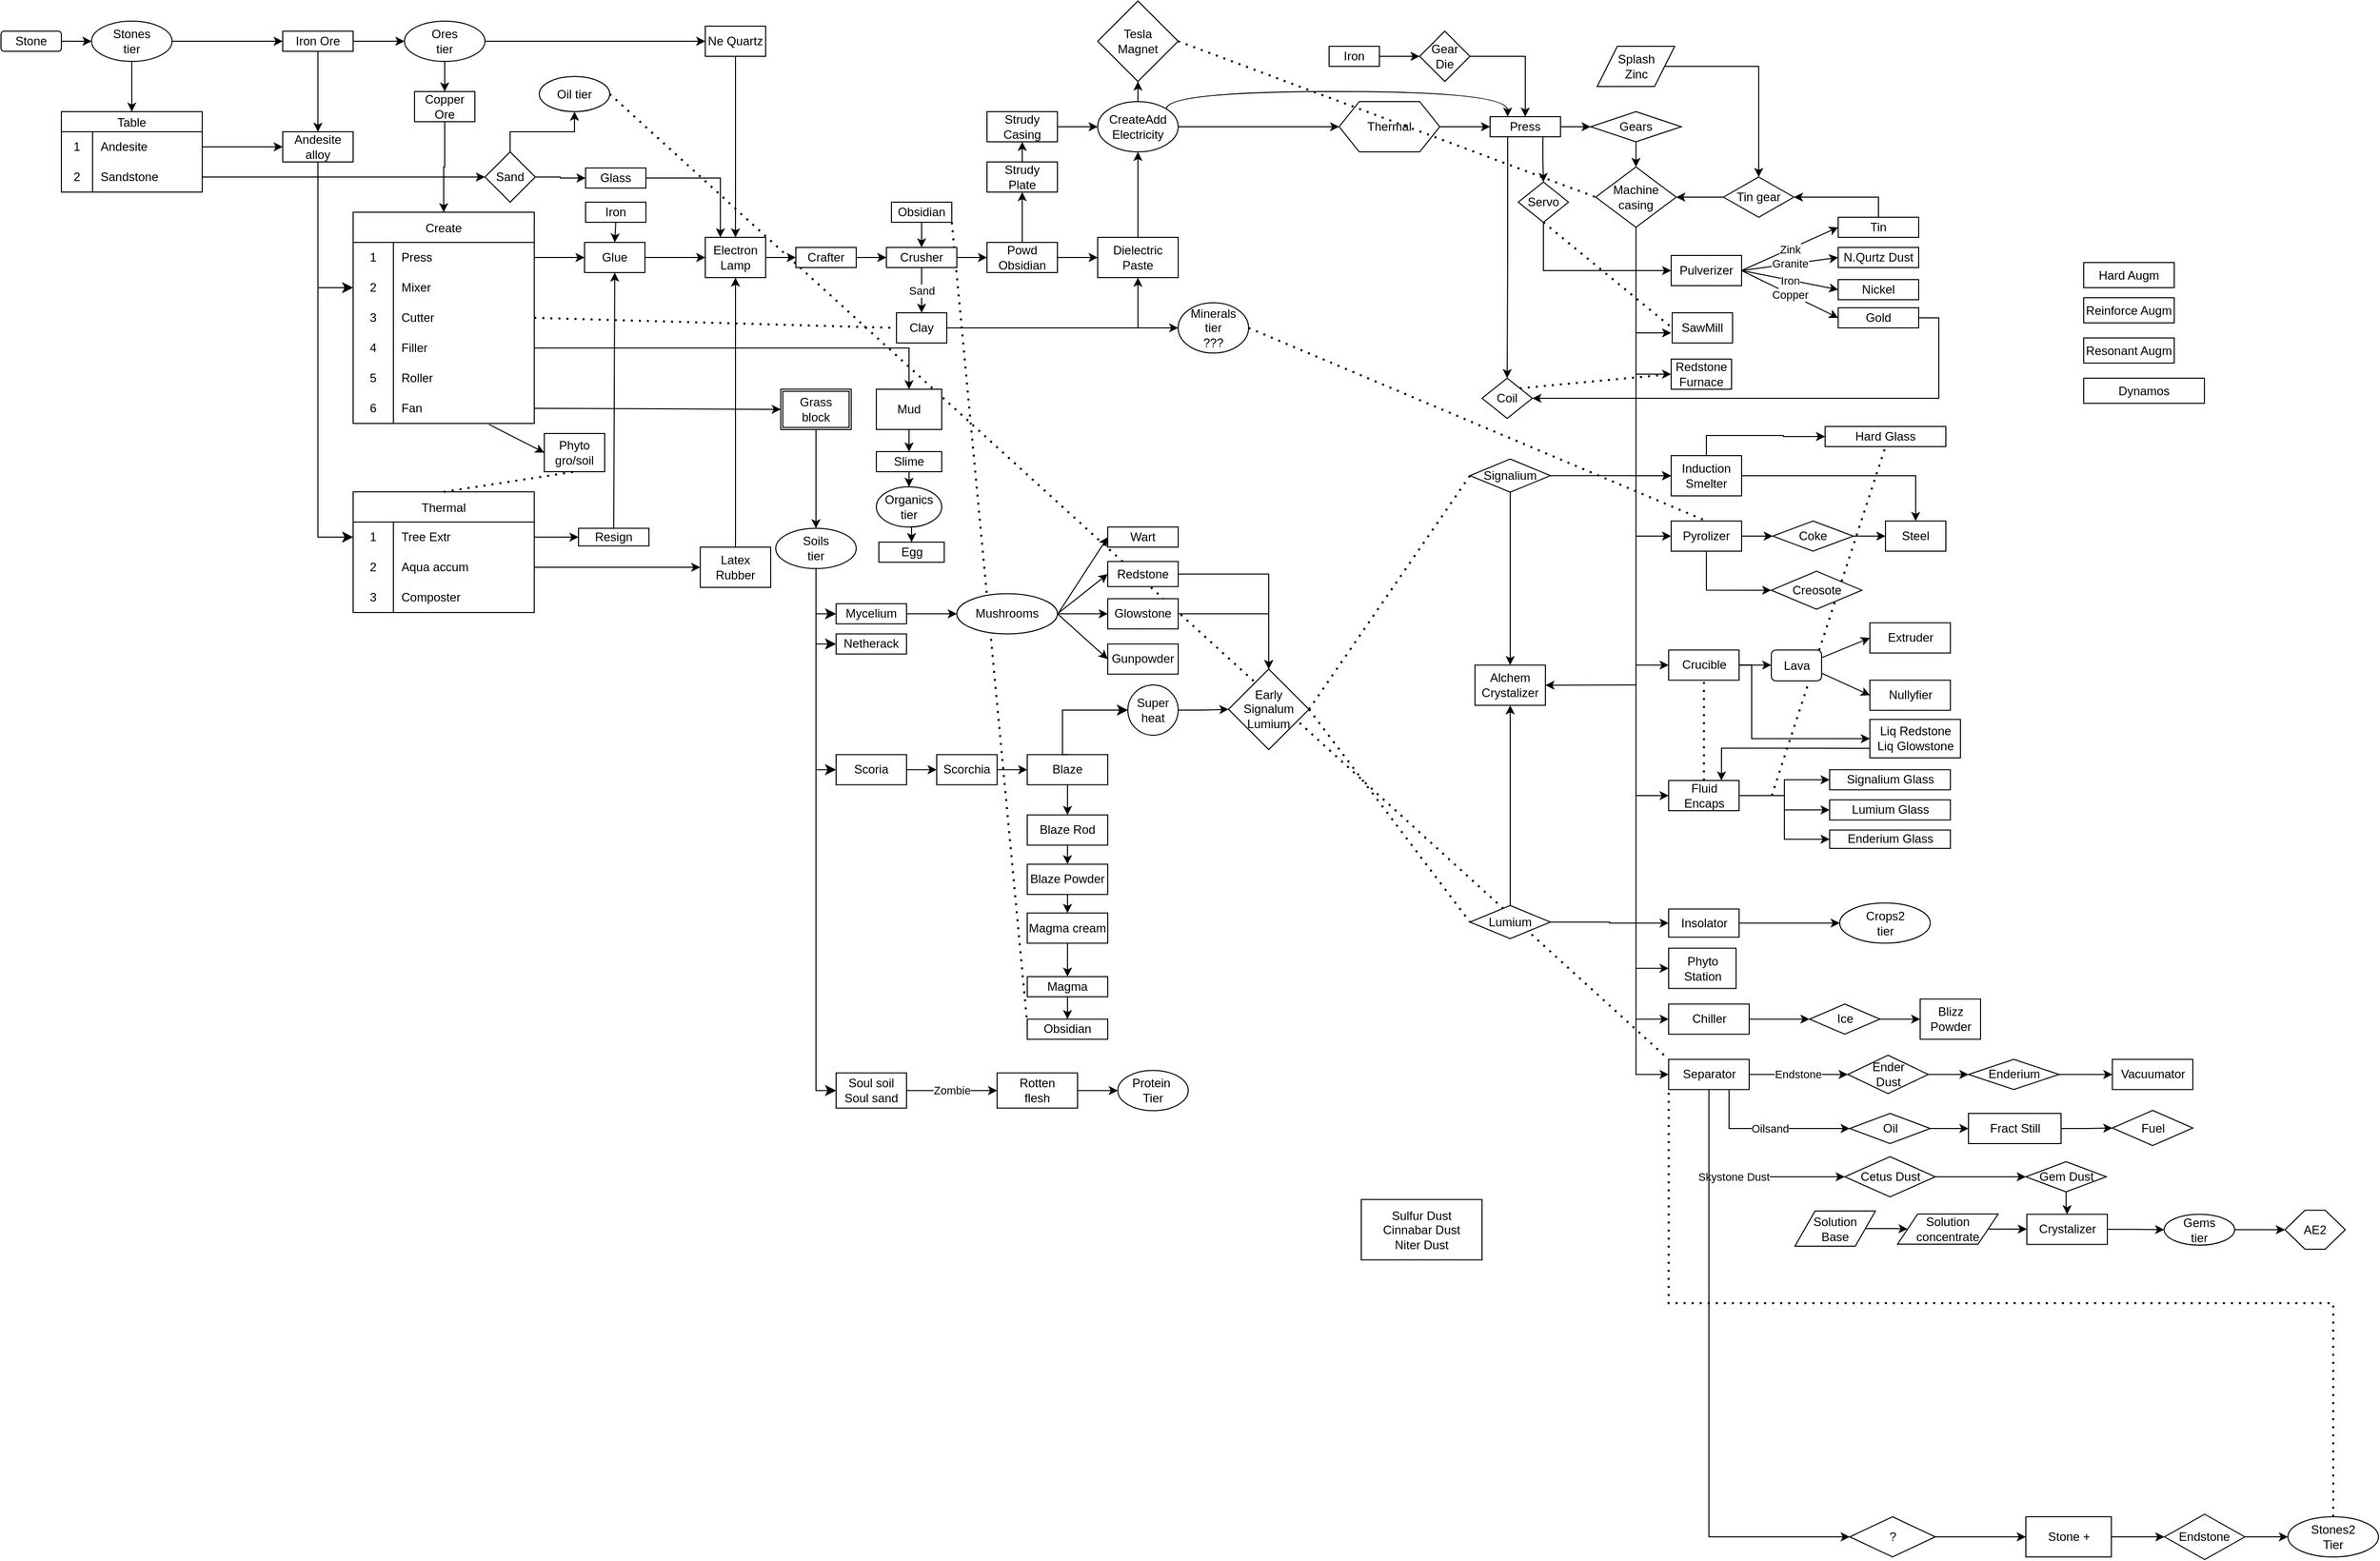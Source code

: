 <mxfile version="21.1.2" type="device">
  <diagram id="R2lEEEUBdFMjLlhIrx00" name="Page-1">
    <mxGraphModel dx="1112" dy="656" grid="1" gridSize="10" guides="1" tooltips="1" connect="1" arrows="1" fold="1" page="1" pageScale="1" pageWidth="3300" pageHeight="4681" math="0" shadow="0" extFonts="Permanent Marker^https://fonts.googleapis.com/css?family=Permanent+Marker">
      <root>
        <mxCell id="0" />
        <mxCell id="1" parent="0" />
        <mxCell id="O636M94BRRPnj6pbTVkF-48" value="" style="endArrow=none;dashed=1;html=1;dashPattern=1 3;strokeWidth=2;rounded=0;exitX=1;exitY=0.5;exitDx=0;exitDy=0;entryX=0;entryY=0;entryDx=0;entryDy=0;" parent="1" source="O636M94BRRPnj6pbTVkF-46" target="GLFJDY6L5vXL0YEH0JD2-70" edge="1">
          <mxGeometry width="50" height="50" relative="1" as="geometry">
            <mxPoint x="860" y="330" as="sourcePoint" />
            <mxPoint x="1440" y="920" as="targetPoint" />
          </mxGeometry>
        </mxCell>
        <mxCell id="qM4BFoc5tLHuXRKEJm7M-74" value="" style="endArrow=none;dashed=1;html=1;dashPattern=1 3;strokeWidth=2;rounded=0;entryX=0.5;entryY=1;entryDx=0;entryDy=0;" parent="1" target="GLFJDY6L5vXL0YEH0JD2-61" edge="1">
          <mxGeometry width="50" height="50" relative="1" as="geometry">
            <mxPoint x="1790" y="790" as="sourcePoint" />
            <mxPoint x="1940" y="810" as="targetPoint" />
          </mxGeometry>
        </mxCell>
        <mxCell id="qM4BFoc5tLHuXRKEJm7M-66" value="" style="endArrow=none;dashed=1;html=1;dashPattern=1 3;strokeWidth=2;rounded=0;exitX=1;exitY=0.5;exitDx=0;exitDy=0;entryX=0;entryY=0.5;entryDx=0;entryDy=0;" parent="1" source="qM4BFoc5tLHuXRKEJm7M-43" target="GLFJDY6L5vXL0YEH0JD2-58" edge="1">
          <mxGeometry width="50" height="50" relative="1" as="geometry">
            <mxPoint x="1770" y="690" as="sourcePoint" />
            <mxPoint x="1820" y="640" as="targetPoint" />
          </mxGeometry>
        </mxCell>
        <mxCell id="JXwCMfK6nnpC9Jo1ibSz-7" value="" style="endArrow=none;dashed=1;html=1;dashPattern=1 3;strokeWidth=2;rounded=0;exitX=1;exitY=1;exitDx=0;exitDy=0;entryX=0;entryY=0.25;entryDx=0;entryDy=0;" parent="1" source="wW3bb20OHHqQiUQNfp1_-2" target="JXwCMfK6nnpC9Jo1ibSz-5" edge="1">
          <mxGeometry width="50" height="50" relative="1" as="geometry">
            <mxPoint x="1160" y="540" as="sourcePoint" />
            <mxPoint x="1210" y="490" as="targetPoint" />
          </mxGeometry>
        </mxCell>
        <mxCell id="qM4BFoc5tLHuXRKEJm7M-25" value="" style="endArrow=none;dashed=1;html=1;dashPattern=1 3;strokeWidth=2;rounded=0;exitX=1;exitY=0.5;exitDx=0;exitDy=0;entryX=0.5;entryY=0;entryDx=0;entryDy=0;" parent="1" source="JXwCMfK6nnpC9Jo1ibSz-17" target="GLFJDY6L5vXL0YEH0JD2-39" edge="1">
          <mxGeometry width="50" height="50" relative="1" as="geometry">
            <mxPoint x="1570" y="650" as="sourcePoint" />
            <mxPoint x="1620" y="600" as="targetPoint" />
          </mxGeometry>
        </mxCell>
        <mxCell id="mkz10qmcnma9YRotkCWl-8" style="edgeStyle=orthogonalEdgeStyle;rounded=0;orthogonalLoop=1;jettySize=auto;html=1;" parent="1" source="mkz10qmcnma9YRotkCWl-1" target="mkz10qmcnma9YRotkCWl-3" edge="1">
          <mxGeometry relative="1" as="geometry" />
        </mxCell>
        <mxCell id="mkz10qmcnma9YRotkCWl-1" value="Stone" style="rounded=1;whiteSpace=wrap;html=1;" parent="1" vertex="1">
          <mxGeometry x="30" y="30" width="60" height="20" as="geometry" />
        </mxCell>
        <mxCell id="mkz10qmcnma9YRotkCWl-10" style="edgeStyle=orthogonalEdgeStyle;rounded=0;orthogonalLoop=1;jettySize=auto;html=1;exitX=1;exitY=0.5;exitDx=0;exitDy=0;entryX=0;entryY=0.5;entryDx=0;entryDy=0;" parent="1" source="mkz10qmcnma9YRotkCWl-3" target="mkz10qmcnma9YRotkCWl-4" edge="1">
          <mxGeometry relative="1" as="geometry" />
        </mxCell>
        <mxCell id="mkz10qmcnma9YRotkCWl-28" style="edgeStyle=orthogonalEdgeStyle;rounded=0;orthogonalLoop=1;jettySize=auto;html=1;exitX=0.5;exitY=1;exitDx=0;exitDy=0;entryX=0.5;entryY=0;entryDx=0;entryDy=0;" parent="1" source="mkz10qmcnma9YRotkCWl-3" target="mkz10qmcnma9YRotkCWl-15" edge="1">
          <mxGeometry relative="1" as="geometry" />
        </mxCell>
        <mxCell id="mkz10qmcnma9YRotkCWl-3" value="Stones&lt;br&gt;tier" style="ellipse;whiteSpace=wrap;html=1;" parent="1" vertex="1">
          <mxGeometry x="120" y="20" width="80" height="40" as="geometry" />
        </mxCell>
        <mxCell id="mkz10qmcnma9YRotkCWl-29" value="" style="edgeStyle=orthogonalEdgeStyle;rounded=0;orthogonalLoop=1;jettySize=auto;html=1;" parent="1" source="mkz10qmcnma9YRotkCWl-4" target="mkz10qmcnma9YRotkCWl-6" edge="1">
          <mxGeometry relative="1" as="geometry" />
        </mxCell>
        <mxCell id="mkz10qmcnma9YRotkCWl-4" value="Iron Ore" style="rounded=0;whiteSpace=wrap;html=1;" parent="1" vertex="1">
          <mxGeometry x="310" y="30" width="70" height="20" as="geometry" />
        </mxCell>
        <mxCell id="JXwCMfK6nnpC9Jo1ibSz-30" style="edgeStyle=orthogonalEdgeStyle;rounded=0;orthogonalLoop=1;jettySize=auto;html=1;exitX=0.5;exitY=1;exitDx=0;exitDy=0;entryX=0.5;entryY=0;entryDx=0;entryDy=0;" parent="1" source="mkz10qmcnma9YRotkCWl-5" target="mkz10qmcnma9YRotkCWl-93" edge="1">
          <mxGeometry relative="1" as="geometry" />
        </mxCell>
        <mxCell id="mkz10qmcnma9YRotkCWl-5" value="Ne Quartz" style="rounded=0;whiteSpace=wrap;html=1;" parent="1" vertex="1">
          <mxGeometry x="730" y="25" width="60" height="30" as="geometry" />
        </mxCell>
        <mxCell id="JXwCMfK6nnpC9Jo1ibSz-29" style="edgeStyle=orthogonalEdgeStyle;rounded=0;orthogonalLoop=1;jettySize=auto;html=1;exitX=1;exitY=0.5;exitDx=0;exitDy=0;entryX=0;entryY=0.5;entryDx=0;entryDy=0;" parent="1" source="mkz10qmcnma9YRotkCWl-6" target="mkz10qmcnma9YRotkCWl-5" edge="1">
          <mxGeometry relative="1" as="geometry" />
        </mxCell>
        <mxCell id="mkz10qmcnma9YRotkCWl-6" value="Ores&lt;br&gt;tier" style="ellipse;whiteSpace=wrap;html=1;" parent="1" vertex="1">
          <mxGeometry x="431" y="20" width="80" height="40" as="geometry" />
        </mxCell>
        <mxCell id="mkz10qmcnma9YRotkCWl-15" value="Table" style="shape=table;startSize=20;container=1;collapsible=0;childLayout=tableLayout;fixedRows=1;rowLines=0;fontStyle=0;strokeColor=default;fontSize=12;" parent="1" vertex="1">
          <mxGeometry x="90" y="110" width="140" height="80" as="geometry" />
        </mxCell>
        <mxCell id="mkz10qmcnma9YRotkCWl-16" value="" style="shape=tableRow;horizontal=0;startSize=0;swimlaneHead=0;swimlaneBody=0;top=0;left=0;bottom=0;right=0;collapsible=0;dropTarget=0;fillColor=none;points=[[0,0.5],[1,0.5]];portConstraint=eastwest;strokeColor=inherit;fontSize=16;" parent="mkz10qmcnma9YRotkCWl-15" vertex="1">
          <mxGeometry y="20" width="140" height="30" as="geometry" />
        </mxCell>
        <mxCell id="mkz10qmcnma9YRotkCWl-17" value="1" style="shape=partialRectangle;html=1;whiteSpace=wrap;connectable=0;fillColor=none;top=0;left=0;bottom=0;right=0;overflow=hidden;pointerEvents=1;strokeColor=inherit;fontSize=12;" parent="mkz10qmcnma9YRotkCWl-16" vertex="1">
          <mxGeometry width="31" height="30" as="geometry">
            <mxRectangle width="31" height="30" as="alternateBounds" />
          </mxGeometry>
        </mxCell>
        <mxCell id="mkz10qmcnma9YRotkCWl-18" value="Andesite" style="shape=partialRectangle;html=1;whiteSpace=wrap;connectable=0;fillColor=none;top=0;left=0;bottom=0;right=0;align=left;spacingLeft=6;overflow=hidden;strokeColor=inherit;fontSize=12;" parent="mkz10qmcnma9YRotkCWl-16" vertex="1">
          <mxGeometry x="31" width="109" height="30" as="geometry">
            <mxRectangle width="109" height="30" as="alternateBounds" />
          </mxGeometry>
        </mxCell>
        <mxCell id="mkz10qmcnma9YRotkCWl-102" style="shape=tableRow;horizontal=0;startSize=0;swimlaneHead=0;swimlaneBody=0;top=0;left=0;bottom=0;right=0;collapsible=0;dropTarget=0;fillColor=none;points=[[0,0.5],[1,0.5]];portConstraint=eastwest;strokeColor=inherit;fontSize=16;" parent="mkz10qmcnma9YRotkCWl-15" vertex="1">
          <mxGeometry y="50" width="140" height="30" as="geometry" />
        </mxCell>
        <mxCell id="mkz10qmcnma9YRotkCWl-103" value="2" style="shape=partialRectangle;html=1;whiteSpace=wrap;connectable=0;fillColor=none;top=0;left=0;bottom=0;right=0;overflow=hidden;pointerEvents=1;strokeColor=inherit;fontSize=12;" parent="mkz10qmcnma9YRotkCWl-102" vertex="1">
          <mxGeometry width="31" height="30" as="geometry">
            <mxRectangle width="31" height="30" as="alternateBounds" />
          </mxGeometry>
        </mxCell>
        <mxCell id="mkz10qmcnma9YRotkCWl-104" value="Sandstone" style="shape=partialRectangle;html=1;whiteSpace=wrap;connectable=0;fillColor=none;top=0;left=0;bottom=0;right=0;align=left;spacingLeft=6;overflow=hidden;strokeColor=inherit;fontSize=12;" parent="mkz10qmcnma9YRotkCWl-102" vertex="1">
          <mxGeometry x="31" width="109" height="30" as="geometry">
            <mxRectangle width="109" height="30" as="alternateBounds" />
          </mxGeometry>
        </mxCell>
        <mxCell id="mkz10qmcnma9YRotkCWl-30" value="Andesite &lt;br&gt;alloy" style="rounded=0;whiteSpace=wrap;html=1;" parent="1" vertex="1">
          <mxGeometry x="310" y="130" width="70" height="30" as="geometry" />
        </mxCell>
        <mxCell id="mkz10qmcnma9YRotkCWl-31" value="" style="endArrow=classic;html=1;rounded=0;exitX=1;exitY=0.5;exitDx=0;exitDy=0;entryX=0;entryY=0.5;entryDx=0;entryDy=0;" parent="1" source="mkz10qmcnma9YRotkCWl-16" target="mkz10qmcnma9YRotkCWl-30" edge="1">
          <mxGeometry width="50" height="50" relative="1" as="geometry">
            <mxPoint x="400" y="290" as="sourcePoint" />
            <mxPoint x="450" y="240" as="targetPoint" />
          </mxGeometry>
        </mxCell>
        <mxCell id="mkz10qmcnma9YRotkCWl-33" value="" style="endArrow=classic;html=1;rounded=0;exitX=0.5;exitY=1;exitDx=0;exitDy=0;" parent="1" source="mkz10qmcnma9YRotkCWl-4" target="mkz10qmcnma9YRotkCWl-30" edge="1">
          <mxGeometry width="50" height="50" relative="1" as="geometry">
            <mxPoint x="400" y="290" as="sourcePoint" />
            <mxPoint x="450" y="240" as="targetPoint" />
          </mxGeometry>
        </mxCell>
        <mxCell id="mkz10qmcnma9YRotkCWl-34" value="Create" style="shape=table;startSize=30;container=1;collapsible=0;childLayout=tableLayout;fixedRows=1;rowLines=0;fontStyle=0;strokeColor=default;fontSize=12;" parent="1" vertex="1">
          <mxGeometry x="380" y="210" width="180" height="210" as="geometry" />
        </mxCell>
        <mxCell id="mkz10qmcnma9YRotkCWl-35" value="" style="shape=tableRow;horizontal=0;startSize=0;swimlaneHead=0;swimlaneBody=0;top=0;left=0;bottom=0;right=0;collapsible=0;dropTarget=0;fillColor=none;points=[[0,0.5],[1,0.5]];portConstraint=eastwest;strokeColor=inherit;fontSize=12;" parent="mkz10qmcnma9YRotkCWl-34" vertex="1">
          <mxGeometry y="30" width="180" height="30" as="geometry" />
        </mxCell>
        <mxCell id="mkz10qmcnma9YRotkCWl-36" value="1" style="shape=partialRectangle;html=1;whiteSpace=wrap;connectable=0;fillColor=none;top=0;left=0;bottom=0;right=0;overflow=hidden;pointerEvents=1;strokeColor=inherit;fontSize=12;" parent="mkz10qmcnma9YRotkCWl-35" vertex="1">
          <mxGeometry width="40" height="30" as="geometry">
            <mxRectangle width="40" height="30" as="alternateBounds" />
          </mxGeometry>
        </mxCell>
        <mxCell id="mkz10qmcnma9YRotkCWl-37" value="Press" style="shape=partialRectangle;html=1;whiteSpace=wrap;connectable=0;fillColor=none;top=0;left=0;bottom=0;right=0;align=left;spacingLeft=6;overflow=hidden;strokeColor=inherit;fontSize=12;" parent="mkz10qmcnma9YRotkCWl-35" vertex="1">
          <mxGeometry x="40" width="140" height="30" as="geometry">
            <mxRectangle width="140" height="30" as="alternateBounds" />
          </mxGeometry>
        </mxCell>
        <mxCell id="mkz10qmcnma9YRotkCWl-38" value="" style="shape=tableRow;horizontal=0;startSize=0;swimlaneHead=0;swimlaneBody=0;top=0;left=0;bottom=0;right=0;collapsible=0;dropTarget=0;fillColor=none;points=[[0,0.5],[1,0.5]];portConstraint=eastwest;strokeColor=inherit;fontSize=12;" parent="mkz10qmcnma9YRotkCWl-34" vertex="1">
          <mxGeometry y="60" width="180" height="30" as="geometry" />
        </mxCell>
        <mxCell id="mkz10qmcnma9YRotkCWl-39" value="2" style="shape=partialRectangle;html=1;whiteSpace=wrap;connectable=0;fillColor=none;top=0;left=0;bottom=0;right=0;overflow=hidden;strokeColor=inherit;fontSize=12;" parent="mkz10qmcnma9YRotkCWl-38" vertex="1">
          <mxGeometry width="40" height="30" as="geometry">
            <mxRectangle width="40" height="30" as="alternateBounds" />
          </mxGeometry>
        </mxCell>
        <mxCell id="mkz10qmcnma9YRotkCWl-40" value="Mixer" style="shape=partialRectangle;html=1;whiteSpace=wrap;connectable=0;fillColor=none;top=0;left=0;bottom=0;right=0;align=left;spacingLeft=6;overflow=hidden;strokeColor=inherit;fontSize=12;" parent="mkz10qmcnma9YRotkCWl-38" vertex="1">
          <mxGeometry x="40" width="140" height="30" as="geometry">
            <mxRectangle width="140" height="30" as="alternateBounds" />
          </mxGeometry>
        </mxCell>
        <mxCell id="mkz10qmcnma9YRotkCWl-41" value="" style="shape=tableRow;horizontal=0;startSize=0;swimlaneHead=0;swimlaneBody=0;top=0;left=0;bottom=0;right=0;collapsible=0;dropTarget=0;fillColor=none;points=[[0,0.5],[1,0.5]];portConstraint=eastwest;strokeColor=inherit;fontSize=12;" parent="mkz10qmcnma9YRotkCWl-34" vertex="1">
          <mxGeometry y="90" width="180" height="30" as="geometry" />
        </mxCell>
        <mxCell id="mkz10qmcnma9YRotkCWl-42" value="3" style="shape=partialRectangle;html=1;whiteSpace=wrap;connectable=0;fillColor=none;top=0;left=0;bottom=0;right=0;overflow=hidden;strokeColor=inherit;fontSize=12;" parent="mkz10qmcnma9YRotkCWl-41" vertex="1">
          <mxGeometry width="40" height="30" as="geometry">
            <mxRectangle width="40" height="30" as="alternateBounds" />
          </mxGeometry>
        </mxCell>
        <mxCell id="mkz10qmcnma9YRotkCWl-43" value="Cutter" style="shape=partialRectangle;html=1;whiteSpace=wrap;connectable=0;fillColor=none;top=0;left=0;bottom=0;right=0;align=left;spacingLeft=6;overflow=hidden;strokeColor=inherit;fontSize=12;" parent="mkz10qmcnma9YRotkCWl-41" vertex="1">
          <mxGeometry x="40" width="140" height="30" as="geometry">
            <mxRectangle width="140" height="30" as="alternateBounds" />
          </mxGeometry>
        </mxCell>
        <mxCell id="mkz10qmcnma9YRotkCWl-64" style="shape=tableRow;horizontal=0;startSize=0;swimlaneHead=0;swimlaneBody=0;top=0;left=0;bottom=0;right=0;collapsible=0;dropTarget=0;fillColor=none;points=[[0,0.5],[1,0.5]];portConstraint=eastwest;strokeColor=inherit;fontSize=12;" parent="mkz10qmcnma9YRotkCWl-34" vertex="1">
          <mxGeometry y="120" width="180" height="30" as="geometry" />
        </mxCell>
        <mxCell id="mkz10qmcnma9YRotkCWl-65" value="4" style="shape=partialRectangle;html=1;whiteSpace=wrap;connectable=0;fillColor=none;top=0;left=0;bottom=0;right=0;overflow=hidden;strokeColor=inherit;fontSize=12;" parent="mkz10qmcnma9YRotkCWl-64" vertex="1">
          <mxGeometry width="40" height="30" as="geometry">
            <mxRectangle width="40" height="30" as="alternateBounds" />
          </mxGeometry>
        </mxCell>
        <mxCell id="mkz10qmcnma9YRotkCWl-66" value="Filler" style="shape=partialRectangle;html=1;whiteSpace=wrap;connectable=0;fillColor=none;top=0;left=0;bottom=0;right=0;align=left;spacingLeft=6;overflow=hidden;strokeColor=inherit;fontSize=12;" parent="mkz10qmcnma9YRotkCWl-64" vertex="1">
          <mxGeometry x="40" width="140" height="30" as="geometry">
            <mxRectangle width="140" height="30" as="alternateBounds" />
          </mxGeometry>
        </mxCell>
        <mxCell id="mkz10qmcnma9YRotkCWl-90" style="shape=tableRow;horizontal=0;startSize=0;swimlaneHead=0;swimlaneBody=0;top=0;left=0;bottom=0;right=0;collapsible=0;dropTarget=0;fillColor=none;points=[[0,0.5],[1,0.5]];portConstraint=eastwest;strokeColor=inherit;fontSize=12;" parent="mkz10qmcnma9YRotkCWl-34" vertex="1">
          <mxGeometry y="150" width="180" height="30" as="geometry" />
        </mxCell>
        <mxCell id="mkz10qmcnma9YRotkCWl-91" value="5" style="shape=partialRectangle;html=1;whiteSpace=wrap;connectable=0;fillColor=none;top=0;left=0;bottom=0;right=0;overflow=hidden;strokeColor=inherit;fontSize=12;" parent="mkz10qmcnma9YRotkCWl-90" vertex="1">
          <mxGeometry width="40" height="30" as="geometry">
            <mxRectangle width="40" height="30" as="alternateBounds" />
          </mxGeometry>
        </mxCell>
        <mxCell id="mkz10qmcnma9YRotkCWl-92" value="Roller" style="shape=partialRectangle;html=1;whiteSpace=wrap;connectable=0;fillColor=none;top=0;left=0;bottom=0;right=0;align=left;spacingLeft=6;overflow=hidden;strokeColor=inherit;fontSize=12;" parent="mkz10qmcnma9YRotkCWl-90" vertex="1">
          <mxGeometry x="40" width="140" height="30" as="geometry">
            <mxRectangle width="140" height="30" as="alternateBounds" />
          </mxGeometry>
        </mxCell>
        <mxCell id="wW3bb20OHHqQiUQNfp1_-6" style="shape=tableRow;horizontal=0;startSize=0;swimlaneHead=0;swimlaneBody=0;top=0;left=0;bottom=0;right=0;collapsible=0;dropTarget=0;fillColor=none;points=[[0,0.5],[1,0.5]];portConstraint=eastwest;strokeColor=inherit;fontSize=12;" parent="mkz10qmcnma9YRotkCWl-34" vertex="1">
          <mxGeometry y="180" width="180" height="30" as="geometry" />
        </mxCell>
        <mxCell id="wW3bb20OHHqQiUQNfp1_-7" value="6" style="shape=partialRectangle;html=1;whiteSpace=wrap;connectable=0;fillColor=none;top=0;left=0;bottom=0;right=0;overflow=hidden;strokeColor=inherit;fontSize=12;" parent="wW3bb20OHHqQiUQNfp1_-6" vertex="1">
          <mxGeometry width="40" height="30" as="geometry">
            <mxRectangle width="40" height="30" as="alternateBounds" />
          </mxGeometry>
        </mxCell>
        <mxCell id="wW3bb20OHHqQiUQNfp1_-8" value="Fan" style="shape=partialRectangle;html=1;whiteSpace=wrap;connectable=0;fillColor=none;top=0;left=0;bottom=0;right=0;align=left;spacingLeft=6;overflow=hidden;strokeColor=inherit;fontSize=12;" parent="wW3bb20OHHqQiUQNfp1_-6" vertex="1">
          <mxGeometry x="40" width="140" height="30" as="geometry">
            <mxRectangle width="140" height="30" as="alternateBounds" />
          </mxGeometry>
        </mxCell>
        <mxCell id="mkz10qmcnma9YRotkCWl-48" value="" style="edgeStyle=elbowEdgeStyle;elbow=horizontal;endArrow=classic;html=1;curved=0;rounded=0;endSize=8;startSize=8;exitX=0.5;exitY=1;exitDx=0;exitDy=0;entryX=0;entryY=0.5;entryDx=0;entryDy=0;" parent="1" source="mkz10qmcnma9YRotkCWl-30" target="mkz10qmcnma9YRotkCWl-38" edge="1">
          <mxGeometry width="50" height="50" relative="1" as="geometry">
            <mxPoint x="400" y="290" as="sourcePoint" />
            <mxPoint x="450" y="240" as="targetPoint" />
            <Array as="points">
              <mxPoint x="345" y="230" />
            </Array>
          </mxGeometry>
        </mxCell>
        <mxCell id="mkz10qmcnma9YRotkCWl-49" value="Thermal" style="shape=table;startSize=30;container=1;collapsible=0;childLayout=tableLayout;fixedRows=1;rowLines=0;fontStyle=0;strokeColor=default;fontSize=12;" parent="1" vertex="1">
          <mxGeometry x="380" y="488" width="180" height="120" as="geometry" />
        </mxCell>
        <mxCell id="mkz10qmcnma9YRotkCWl-50" value="" style="shape=tableRow;horizontal=0;startSize=0;swimlaneHead=0;swimlaneBody=0;top=0;left=0;bottom=0;right=0;collapsible=0;dropTarget=0;fillColor=none;points=[[0,0.5],[1,0.5]];portConstraint=eastwest;strokeColor=inherit;fontSize=12;" parent="mkz10qmcnma9YRotkCWl-49" vertex="1">
          <mxGeometry y="30" width="180" height="30" as="geometry" />
        </mxCell>
        <mxCell id="mkz10qmcnma9YRotkCWl-51" value="1" style="shape=partialRectangle;html=1;whiteSpace=wrap;connectable=0;fillColor=none;top=0;left=0;bottom=0;right=0;overflow=hidden;pointerEvents=1;strokeColor=inherit;fontSize=12;" parent="mkz10qmcnma9YRotkCWl-50" vertex="1">
          <mxGeometry width="40" height="30" as="geometry">
            <mxRectangle width="40" height="30" as="alternateBounds" />
          </mxGeometry>
        </mxCell>
        <mxCell id="mkz10qmcnma9YRotkCWl-52" value="Tree Extr" style="shape=partialRectangle;html=1;whiteSpace=wrap;connectable=0;fillColor=none;top=0;left=0;bottom=0;right=0;align=left;spacingLeft=6;overflow=hidden;strokeColor=inherit;fontSize=12;" parent="mkz10qmcnma9YRotkCWl-50" vertex="1">
          <mxGeometry x="40" width="140" height="30" as="geometry">
            <mxRectangle width="140" height="30" as="alternateBounds" />
          </mxGeometry>
        </mxCell>
        <mxCell id="mkz10qmcnma9YRotkCWl-53" value="" style="shape=tableRow;horizontal=0;startSize=0;swimlaneHead=0;swimlaneBody=0;top=0;left=0;bottom=0;right=0;collapsible=0;dropTarget=0;fillColor=none;points=[[0,0.5],[1,0.5]];portConstraint=eastwest;strokeColor=inherit;fontSize=12;" parent="mkz10qmcnma9YRotkCWl-49" vertex="1">
          <mxGeometry y="60" width="180" height="30" as="geometry" />
        </mxCell>
        <mxCell id="mkz10qmcnma9YRotkCWl-54" value="2" style="shape=partialRectangle;html=1;whiteSpace=wrap;connectable=0;fillColor=none;top=0;left=0;bottom=0;right=0;overflow=hidden;strokeColor=inherit;fontSize=12;" parent="mkz10qmcnma9YRotkCWl-53" vertex="1">
          <mxGeometry width="40" height="30" as="geometry">
            <mxRectangle width="40" height="30" as="alternateBounds" />
          </mxGeometry>
        </mxCell>
        <mxCell id="mkz10qmcnma9YRotkCWl-55" value="Aqua accum" style="shape=partialRectangle;html=1;whiteSpace=wrap;connectable=0;fillColor=none;top=0;left=0;bottom=0;right=0;align=left;spacingLeft=6;overflow=hidden;strokeColor=inherit;fontSize=12;" parent="mkz10qmcnma9YRotkCWl-53" vertex="1">
          <mxGeometry x="40" width="140" height="30" as="geometry">
            <mxRectangle width="140" height="30" as="alternateBounds" />
          </mxGeometry>
        </mxCell>
        <mxCell id="mkz10qmcnma9YRotkCWl-56" value="" style="shape=tableRow;horizontal=0;startSize=0;swimlaneHead=0;swimlaneBody=0;top=0;left=0;bottom=0;right=0;collapsible=0;dropTarget=0;fillColor=none;points=[[0,0.5],[1,0.5]];portConstraint=eastwest;strokeColor=inherit;fontSize=12;" parent="mkz10qmcnma9YRotkCWl-49" vertex="1">
          <mxGeometry y="90" width="180" height="30" as="geometry" />
        </mxCell>
        <mxCell id="mkz10qmcnma9YRotkCWl-57" value="3" style="shape=partialRectangle;html=1;whiteSpace=wrap;connectable=0;fillColor=none;top=0;left=0;bottom=0;right=0;overflow=hidden;strokeColor=inherit;fontSize=12;" parent="mkz10qmcnma9YRotkCWl-56" vertex="1">
          <mxGeometry width="40" height="30" as="geometry">
            <mxRectangle width="40" height="30" as="alternateBounds" />
          </mxGeometry>
        </mxCell>
        <mxCell id="mkz10qmcnma9YRotkCWl-58" value="Composter" style="shape=partialRectangle;html=1;whiteSpace=wrap;connectable=0;fillColor=none;top=0;left=0;bottom=0;right=0;align=left;spacingLeft=6;overflow=hidden;strokeColor=inherit;fontSize=12;" parent="mkz10qmcnma9YRotkCWl-56" vertex="1">
          <mxGeometry x="40" width="140" height="30" as="geometry">
            <mxRectangle width="140" height="30" as="alternateBounds" />
          </mxGeometry>
        </mxCell>
        <mxCell id="mkz10qmcnma9YRotkCWl-60" value="" style="edgeStyle=elbowEdgeStyle;elbow=horizontal;endArrow=classic;html=1;curved=0;rounded=0;endSize=8;startSize=8;entryX=0;entryY=0.5;entryDx=0;entryDy=0;exitX=0.5;exitY=1;exitDx=0;exitDy=0;" parent="1" source="mkz10qmcnma9YRotkCWl-30" target="mkz10qmcnma9YRotkCWl-50" edge="1">
          <mxGeometry width="50" height="50" relative="1" as="geometry">
            <mxPoint x="250" y="220" as="sourcePoint" />
            <mxPoint x="270" y="410" as="targetPoint" />
            <Array as="points">
              <mxPoint x="345" y="280" />
              <mxPoint x="250" y="280" />
              <mxPoint x="250" y="300" />
            </Array>
          </mxGeometry>
        </mxCell>
        <mxCell id="mkz10qmcnma9YRotkCWl-62" value="" style="endArrow=classic;html=1;rounded=0;exitX=1;exitY=0.5;exitDx=0;exitDy=0;" parent="1" source="mkz10qmcnma9YRotkCWl-50" target="mkz10qmcnma9YRotkCWl-63" edge="1">
          <mxGeometry width="50" height="50" relative="1" as="geometry">
            <mxPoint x="400" y="368" as="sourcePoint" />
            <mxPoint x="610" y="533" as="targetPoint" />
          </mxGeometry>
        </mxCell>
        <mxCell id="mkz10qmcnma9YRotkCWl-63" value="Resign" style="rounded=0;whiteSpace=wrap;html=1;" parent="1" vertex="1">
          <mxGeometry x="604" y="524.25" width="70" height="17.5" as="geometry" />
        </mxCell>
        <mxCell id="mkz10qmcnma9YRotkCWl-67" value="Glue" style="rounded=0;whiteSpace=wrap;html=1;" parent="1" vertex="1">
          <mxGeometry x="610" y="240" width="60" height="30" as="geometry" />
        </mxCell>
        <mxCell id="mkz10qmcnma9YRotkCWl-68" value="" style="endArrow=classic;html=1;rounded=0;entryX=0;entryY=0.5;entryDx=0;entryDy=0;exitX=1;exitY=0.5;exitDx=0;exitDy=0;" parent="1" source="mkz10qmcnma9YRotkCWl-35" target="mkz10qmcnma9YRotkCWl-67" edge="1">
          <mxGeometry width="50" height="50" relative="1" as="geometry">
            <mxPoint x="400" y="300" as="sourcePoint" />
            <mxPoint x="450" y="250" as="targetPoint" />
          </mxGeometry>
        </mxCell>
        <mxCell id="mkz10qmcnma9YRotkCWl-69" value="" style="endArrow=classic;html=1;rounded=0;exitX=0.5;exitY=0;exitDx=0;exitDy=0;entryX=0.5;entryY=1;entryDx=0;entryDy=0;" parent="1" source="mkz10qmcnma9YRotkCWl-63" target="mkz10qmcnma9YRotkCWl-67" edge="1">
          <mxGeometry width="50" height="50" relative="1" as="geometry">
            <mxPoint x="400" y="300" as="sourcePoint" />
            <mxPoint x="450" y="250" as="targetPoint" />
          </mxGeometry>
        </mxCell>
        <mxCell id="mkz10qmcnma9YRotkCWl-70" value="Latex&lt;br&gt;Rubber" style="rounded=0;whiteSpace=wrap;html=1;" parent="1" vertex="1">
          <mxGeometry x="725" y="543" width="70" height="40" as="geometry" />
        </mxCell>
        <mxCell id="mkz10qmcnma9YRotkCWl-71" value="" style="endArrow=classic;html=1;rounded=0;exitX=0.5;exitY=0;exitDx=0;exitDy=0;entryX=0.5;entryY=1;entryDx=0;entryDy=0;" parent="1" source="mkz10qmcnma9YRotkCWl-70" target="mkz10qmcnma9YRotkCWl-93" edge="1">
          <mxGeometry width="50" height="50" relative="1" as="geometry">
            <mxPoint x="720" y="360" as="sourcePoint" />
            <mxPoint x="770" y="310" as="targetPoint" />
          </mxGeometry>
        </mxCell>
        <mxCell id="mkz10qmcnma9YRotkCWl-72" value="" style="endArrow=classic;html=1;rounded=0;exitX=1;exitY=0.5;exitDx=0;exitDy=0;entryX=0;entryY=0.5;entryDx=0;entryDy=0;" parent="1" source="mkz10qmcnma9YRotkCWl-53" target="mkz10qmcnma9YRotkCWl-70" edge="1">
          <mxGeometry width="50" height="50" relative="1" as="geometry">
            <mxPoint x="400" y="358" as="sourcePoint" />
            <mxPoint x="450" y="308" as="targetPoint" />
          </mxGeometry>
        </mxCell>
        <mxCell id="mkz10qmcnma9YRotkCWl-73" value="Iron" style="rounded=0;whiteSpace=wrap;html=1;" parent="1" vertex="1">
          <mxGeometry x="611" y="200" width="60" height="20" as="geometry" />
        </mxCell>
        <mxCell id="mkz10qmcnma9YRotkCWl-74" value="" style="endArrow=classic;html=1;rounded=0;entryX=0.5;entryY=0;entryDx=0;entryDy=0;exitX=0.5;exitY=1;exitDx=0;exitDy=0;" parent="1" source="mkz10qmcnma9YRotkCWl-73" target="mkz10qmcnma9YRotkCWl-67" edge="1">
          <mxGeometry width="50" height="50" relative="1" as="geometry">
            <mxPoint x="400" y="300" as="sourcePoint" />
            <mxPoint x="450" y="250" as="targetPoint" />
          </mxGeometry>
        </mxCell>
        <mxCell id="O636M94BRRPnj6pbTVkF-1" style="edgeStyle=orthogonalEdgeStyle;rounded=0;orthogonalLoop=1;jettySize=auto;html=1;exitX=0.5;exitY=1;exitDx=0;exitDy=0;entryX=0.5;entryY=0;entryDx=0;entryDy=0;" parent="1" source="mkz10qmcnma9YRotkCWl-75" target="mkz10qmcnma9YRotkCWl-34" edge="1">
          <mxGeometry relative="1" as="geometry" />
        </mxCell>
        <mxCell id="mkz10qmcnma9YRotkCWl-75" value="Copper&lt;br&gt;Ore" style="rounded=0;whiteSpace=wrap;html=1;" parent="1" vertex="1">
          <mxGeometry x="441" y="90" width="60" height="30" as="geometry" />
        </mxCell>
        <mxCell id="mkz10qmcnma9YRotkCWl-76" value="" style="endArrow=classic;html=1;rounded=0;entryX=0.5;entryY=0;entryDx=0;entryDy=0;exitX=0.5;exitY=1;exitDx=0;exitDy=0;" parent="1" source="mkz10qmcnma9YRotkCWl-6" target="mkz10qmcnma9YRotkCWl-75" edge="1">
          <mxGeometry width="50" height="50" relative="1" as="geometry">
            <mxPoint x="400" y="300" as="sourcePoint" />
            <mxPoint x="450" y="250" as="targetPoint" />
          </mxGeometry>
        </mxCell>
        <mxCell id="JXwCMfK6nnpC9Jo1ibSz-25" style="edgeStyle=orthogonalEdgeStyle;rounded=0;orthogonalLoop=1;jettySize=auto;html=1;exitX=0.5;exitY=1;exitDx=0;exitDy=0;entryX=0.5;entryY=0;entryDx=0;entryDy=0;" parent="1" source="mkz10qmcnma9YRotkCWl-79" target="mkz10qmcnma9YRotkCWl-81" edge="1">
          <mxGeometry relative="1" as="geometry" />
        </mxCell>
        <mxCell id="mkz10qmcnma9YRotkCWl-79" value="Grass&lt;br&gt;block" style="shape=ext;double=1;rounded=0;whiteSpace=wrap;html=1;" parent="1" vertex="1">
          <mxGeometry x="805" y="386" width="70" height="40" as="geometry" />
        </mxCell>
        <mxCell id="mkz10qmcnma9YRotkCWl-80" value="" style="endArrow=classic;html=1;rounded=0;entryX=0;entryY=0.5;entryDx=0;entryDy=0;exitX=1;exitY=0.5;exitDx=0;exitDy=0;" parent="1" source="wW3bb20OHHqQiUQNfp1_-6" target="mkz10qmcnma9YRotkCWl-79" edge="1">
          <mxGeometry width="50" height="50" relative="1" as="geometry">
            <mxPoint x="400" y="290" as="sourcePoint" />
            <mxPoint x="450" y="240" as="targetPoint" />
          </mxGeometry>
        </mxCell>
        <mxCell id="mkz10qmcnma9YRotkCWl-81" value="Soils&lt;br&gt;tier" style="ellipse;whiteSpace=wrap;html=1;" parent="1" vertex="1">
          <mxGeometry x="800" y="524.25" width="80" height="40" as="geometry" />
        </mxCell>
        <mxCell id="mkz10qmcnma9YRotkCWl-83" value="Mycelium" style="rounded=0;whiteSpace=wrap;html=1;" parent="1" vertex="1">
          <mxGeometry x="860" y="599.25" width="70" height="20" as="geometry" />
        </mxCell>
        <mxCell id="mkz10qmcnma9YRotkCWl-84" value="Netherack" style="rounded=0;whiteSpace=wrap;html=1;" parent="1" vertex="1">
          <mxGeometry x="860" y="629.25" width="70" height="20" as="geometry" />
        </mxCell>
        <mxCell id="mkz10qmcnma9YRotkCWl-86" value="" style="edgeStyle=elbowEdgeStyle;elbow=horizontal;endArrow=classic;html=1;curved=0;rounded=0;endSize=8;startSize=8;entryX=0;entryY=0.5;entryDx=0;entryDy=0;exitX=0.5;exitY=1;exitDx=0;exitDy=0;" parent="1" source="mkz10qmcnma9YRotkCWl-81" target="mkz10qmcnma9YRotkCWl-83" edge="1">
          <mxGeometry width="50" height="50" relative="1" as="geometry">
            <mxPoint x="400" y="424.25" as="sourcePoint" />
            <mxPoint x="450" y="374.25" as="targetPoint" />
            <Array as="points">
              <mxPoint x="840" y="584.25" />
            </Array>
          </mxGeometry>
        </mxCell>
        <mxCell id="mkz10qmcnma9YRotkCWl-87" value="" style="edgeStyle=elbowEdgeStyle;elbow=horizontal;endArrow=classic;html=1;curved=0;rounded=0;endSize=8;startSize=8;entryX=0;entryY=0.5;entryDx=0;entryDy=0;exitX=0.5;exitY=1;exitDx=0;exitDy=0;" parent="1" source="mkz10qmcnma9YRotkCWl-81" target="mkz10qmcnma9YRotkCWl-84" edge="1">
          <mxGeometry width="50" height="50" relative="1" as="geometry">
            <mxPoint x="760" y="574.25" as="sourcePoint" />
            <mxPoint x="450" y="374.25" as="targetPoint" />
            <Array as="points">
              <mxPoint x="840" y="604.25" />
            </Array>
          </mxGeometry>
        </mxCell>
        <mxCell id="mkz10qmcnma9YRotkCWl-88" value="Soul soil&lt;br&gt;Soul sand" style="rounded=0;whiteSpace=wrap;html=1;" parent="1" vertex="1">
          <mxGeometry x="860" y="1065.75" width="70" height="35" as="geometry" />
        </mxCell>
        <mxCell id="mkz10qmcnma9YRotkCWl-89" value="" style="edgeStyle=elbowEdgeStyle;elbow=horizontal;endArrow=classic;html=1;curved=0;rounded=0;endSize=8;startSize=8;entryX=0;entryY=0.5;entryDx=0;entryDy=0;exitX=0.5;exitY=1;exitDx=0;exitDy=0;" parent="1" source="mkz10qmcnma9YRotkCWl-81" target="mkz10qmcnma9YRotkCWl-88" edge="1">
          <mxGeometry width="50" height="50" relative="1" as="geometry">
            <mxPoint x="710" y="584.25" as="sourcePoint" />
            <mxPoint x="450" y="494.25" as="targetPoint" />
            <Array as="points">
              <mxPoint x="840" y="624.25" />
            </Array>
          </mxGeometry>
        </mxCell>
        <mxCell id="mkz10qmcnma9YRotkCWl-93" value="Electron&lt;br&gt;Lamp" style="rounded=0;whiteSpace=wrap;html=1;" parent="1" vertex="1">
          <mxGeometry x="730" y="235" width="60" height="40" as="geometry" />
        </mxCell>
        <mxCell id="mkz10qmcnma9YRotkCWl-94" value="" style="endArrow=classic;html=1;rounded=0;exitX=1;exitY=0.5;exitDx=0;exitDy=0;entryX=0;entryY=0.5;entryDx=0;entryDy=0;" parent="1" source="mkz10qmcnma9YRotkCWl-67" target="mkz10qmcnma9YRotkCWl-93" edge="1">
          <mxGeometry width="50" height="50" relative="1" as="geometry">
            <mxPoint x="760" y="250" as="sourcePoint" />
            <mxPoint x="810" y="200" as="targetPoint" />
          </mxGeometry>
        </mxCell>
        <mxCell id="mkz10qmcnma9YRotkCWl-99" value="Glass" style="rounded=0;whiteSpace=wrap;html=1;" parent="1" vertex="1">
          <mxGeometry x="611" y="166" width="60" height="20" as="geometry" />
        </mxCell>
        <mxCell id="mkz10qmcnma9YRotkCWl-100" value="" style="endArrow=classic;html=1;rounded=0;exitX=1;exitY=0.5;exitDx=0;exitDy=0;edgeStyle=orthogonalEdgeStyle;entryX=0.25;entryY=0;entryDx=0;entryDy=0;" parent="1" source="mkz10qmcnma9YRotkCWl-99" target="mkz10qmcnma9YRotkCWl-93" edge="1">
          <mxGeometry width="50" height="50" relative="1" as="geometry">
            <mxPoint x="520" y="250" as="sourcePoint" />
            <mxPoint x="750" y="210" as="targetPoint" />
          </mxGeometry>
        </mxCell>
        <mxCell id="mkz10qmcnma9YRotkCWl-105" value="" style="endArrow=classic;html=1;rounded=0;entryX=1;entryY=0.5;entryDx=0;entryDy=0;exitX=1;exitY=0.5;exitDx=0;exitDy=0;" parent="1" source="mkz10qmcnma9YRotkCWl-102" target="O636M94BRRPnj6pbTVkF-2" edge="1">
          <mxGeometry width="50" height="50" relative="1" as="geometry">
            <mxPoint x="520" y="250" as="sourcePoint" />
            <mxPoint x="570" y="200" as="targetPoint" />
          </mxGeometry>
        </mxCell>
        <mxCell id="mkz10qmcnma9YRotkCWl-106" value="Crafter" style="rounded=0;whiteSpace=wrap;html=1;" parent="1" vertex="1">
          <mxGeometry x="820" y="245" width="60" height="20" as="geometry" />
        </mxCell>
        <mxCell id="mkz10qmcnma9YRotkCWl-107" value="" style="endArrow=classic;html=1;rounded=0;entryX=0;entryY=0.5;entryDx=0;entryDy=0;exitX=1;exitY=0.5;exitDx=0;exitDy=0;" parent="1" source="mkz10qmcnma9YRotkCWl-93" target="mkz10qmcnma9YRotkCWl-106" edge="1">
          <mxGeometry width="50" height="50" relative="1" as="geometry">
            <mxPoint x="720" y="450" as="sourcePoint" />
            <mxPoint x="770" y="400" as="targetPoint" />
          </mxGeometry>
        </mxCell>
        <mxCell id="JXwCMfK6nnpC9Jo1ibSz-15" value="Sand" style="rounded=0;orthogonalLoop=1;jettySize=auto;html=1;exitX=0.5;exitY=1;exitDx=0;exitDy=0;entryX=0.5;entryY=0;entryDx=0;entryDy=0;" parent="1" source="mkz10qmcnma9YRotkCWl-108" target="JXwCMfK6nnpC9Jo1ibSz-14" edge="1">
          <mxGeometry relative="1" as="geometry" />
        </mxCell>
        <mxCell id="mkz10qmcnma9YRotkCWl-108" value="Crusher" style="rounded=0;whiteSpace=wrap;html=1;" parent="1" vertex="1">
          <mxGeometry x="910" y="245" width="70" height="20" as="geometry" />
        </mxCell>
        <mxCell id="mkz10qmcnma9YRotkCWl-109" value="" style="endArrow=classic;html=1;rounded=0;entryX=0;entryY=0.5;entryDx=0;entryDy=0;exitX=1;exitY=0.5;exitDx=0;exitDy=0;" parent="1" source="mkz10qmcnma9YRotkCWl-106" target="mkz10qmcnma9YRotkCWl-108" edge="1">
          <mxGeometry width="50" height="50" relative="1" as="geometry">
            <mxPoint x="720" y="450" as="sourcePoint" />
            <mxPoint x="770" y="400" as="targetPoint" />
          </mxGeometry>
        </mxCell>
        <mxCell id="wW3bb20OHHqQiUQNfp1_-2" value="Obsidian" style="rounded=0;whiteSpace=wrap;html=1;" parent="1" vertex="1">
          <mxGeometry x="915" y="200" width="60" height="20" as="geometry" />
        </mxCell>
        <mxCell id="wW3bb20OHHqQiUQNfp1_-3" value="" style="endArrow=classic;html=1;rounded=0;exitX=0.5;exitY=1;exitDx=0;exitDy=0;entryX=0.5;entryY=0;entryDx=0;entryDy=0;" parent="1" source="wW3bb20OHHqQiUQNfp1_-2" target="mkz10qmcnma9YRotkCWl-108" edge="1">
          <mxGeometry width="50" height="50" relative="1" as="geometry">
            <mxPoint x="780" y="360" as="sourcePoint" />
            <mxPoint x="830" y="310" as="targetPoint" />
          </mxGeometry>
        </mxCell>
        <mxCell id="JXwCMfK6nnpC9Jo1ibSz-9" style="edgeStyle=orthogonalEdgeStyle;rounded=0;orthogonalLoop=1;jettySize=auto;html=1;exitX=0.5;exitY=0;exitDx=0;exitDy=0;entryX=0.5;entryY=1;entryDx=0;entryDy=0;" parent="1" source="wW3bb20OHHqQiUQNfp1_-4" target="JXwCMfK6nnpC9Jo1ibSz-8" edge="1">
          <mxGeometry relative="1" as="geometry" />
        </mxCell>
        <mxCell id="JXwCMfK6nnpC9Jo1ibSz-13" style="rounded=0;orthogonalLoop=1;jettySize=auto;html=1;exitX=1;exitY=0.5;exitDx=0;exitDy=0;entryX=0;entryY=0.5;entryDx=0;entryDy=0;" parent="1" source="wW3bb20OHHqQiUQNfp1_-4" target="JXwCMfK6nnpC9Jo1ibSz-12" edge="1">
          <mxGeometry relative="1" as="geometry" />
        </mxCell>
        <mxCell id="wW3bb20OHHqQiUQNfp1_-4" value="Powd&lt;br&gt;Obsidian" style="rounded=0;whiteSpace=wrap;html=1;" parent="1" vertex="1">
          <mxGeometry x="1010" y="240" width="70" height="30" as="geometry" />
        </mxCell>
        <mxCell id="wW3bb20OHHqQiUQNfp1_-5" value="" style="endArrow=classic;html=1;rounded=0;entryX=0;entryY=0.5;entryDx=0;entryDy=0;exitX=1;exitY=0.5;exitDx=0;exitDy=0;" parent="1" source="mkz10qmcnma9YRotkCWl-108" target="wW3bb20OHHqQiUQNfp1_-4" edge="1">
          <mxGeometry width="50" height="50" relative="1" as="geometry">
            <mxPoint x="1020" y="270" as="sourcePoint" />
            <mxPoint x="1050.711" y="255" as="targetPoint" />
          </mxGeometry>
        </mxCell>
        <mxCell id="JXwCMfK6nnpC9Jo1ibSz-6" style="edgeStyle=orthogonalEdgeStyle;rounded=0;orthogonalLoop=1;jettySize=auto;html=1;exitX=0.5;exitY=1;exitDx=0;exitDy=0;entryX=0.5;entryY=0;entryDx=0;entryDy=0;" parent="1" source="wW3bb20OHHqQiUQNfp1_-9" target="JXwCMfK6nnpC9Jo1ibSz-5" edge="1">
          <mxGeometry relative="1" as="geometry" />
        </mxCell>
        <mxCell id="wW3bb20OHHqQiUQNfp1_-9" value="Magma" style="rounded=0;whiteSpace=wrap;html=1;" parent="1" vertex="1">
          <mxGeometry x="1050" y="970" width="80" height="20" as="geometry" />
        </mxCell>
        <mxCell id="qM4BFoc5tLHuXRKEJm7M-71" style="edgeStyle=orthogonalEdgeStyle;rounded=0;orthogonalLoop=1;jettySize=auto;html=1;exitX=1;exitY=0.5;exitDx=0;exitDy=0;entryX=0;entryY=0.5;entryDx=0;entryDy=0;" parent="1" source="wW3bb20OHHqQiUQNfp1_-11" target="qM4BFoc5tLHuXRKEJm7M-43" edge="1">
          <mxGeometry relative="1" as="geometry" />
        </mxCell>
        <mxCell id="wW3bb20OHHqQiUQNfp1_-11" value="Super&lt;br&gt;heat" style="ellipse;whiteSpace=wrap;html=1;aspect=fixed;" parent="1" vertex="1">
          <mxGeometry x="1150" y="680" width="50" height="50" as="geometry" />
        </mxCell>
        <mxCell id="JXwCMfK6nnpC9Jo1ibSz-2" style="edgeStyle=orthogonalEdgeStyle;rounded=0;orthogonalLoop=1;jettySize=auto;html=1;exitX=0.5;exitY=1;exitDx=0;exitDy=0;entryX=0.5;entryY=0;entryDx=0;entryDy=0;" parent="1" source="wW3bb20OHHqQiUQNfp1_-13" target="JXwCMfK6nnpC9Jo1ibSz-1" edge="1">
          <mxGeometry relative="1" as="geometry" />
        </mxCell>
        <mxCell id="wW3bb20OHHqQiUQNfp1_-13" value="Blaze Powder" style="rounded=0;whiteSpace=wrap;html=1;" parent="1" vertex="1">
          <mxGeometry x="1050" y="858.25" width="80" height="30" as="geometry" />
        </mxCell>
        <mxCell id="O636M94BRRPnj6pbTVkF-9" style="edgeStyle=orthogonalEdgeStyle;rounded=0;orthogonalLoop=1;jettySize=auto;html=1;exitX=0.5;exitY=1;exitDx=0;exitDy=0;entryX=0.5;entryY=0;entryDx=0;entryDy=0;" parent="1" source="wW3bb20OHHqQiUQNfp1_-14" target="wW3bb20OHHqQiUQNfp1_-15" edge="1">
          <mxGeometry relative="1" as="geometry" />
        </mxCell>
        <mxCell id="wW3bb20OHHqQiUQNfp1_-14" value="Slime" style="rounded=0;whiteSpace=wrap;html=1;" parent="1" vertex="1">
          <mxGeometry x="900" y="448" width="65" height="20" as="geometry" />
        </mxCell>
        <mxCell id="O636M94BRRPnj6pbTVkF-10" style="edgeStyle=orthogonalEdgeStyle;rounded=0;orthogonalLoop=1;jettySize=auto;html=1;exitX=0.5;exitY=1;exitDx=0;exitDy=0;entryX=0.5;entryY=0;entryDx=0;entryDy=0;" parent="1" source="wW3bb20OHHqQiUQNfp1_-15" target="wW3bb20OHHqQiUQNfp1_-16" edge="1">
          <mxGeometry relative="1" as="geometry" />
        </mxCell>
        <mxCell id="wW3bb20OHHqQiUQNfp1_-15" value="Organics&lt;br&gt;tier" style="ellipse;whiteSpace=wrap;html=1;" parent="1" vertex="1">
          <mxGeometry x="900" y="483" width="65" height="40" as="geometry" />
        </mxCell>
        <mxCell id="wW3bb20OHHqQiUQNfp1_-16" value="Egg" style="rounded=0;whiteSpace=wrap;html=1;" parent="1" vertex="1">
          <mxGeometry x="902.5" y="538" width="65" height="20" as="geometry" />
        </mxCell>
        <mxCell id="7qQ39QZf1KAeuYUkAItH-1" value="Blaze Rod" style="rounded=0;whiteSpace=wrap;html=1;" parent="1" vertex="1">
          <mxGeometry x="1050" y="809.25" width="80" height="30" as="geometry" />
        </mxCell>
        <mxCell id="7qQ39QZf1KAeuYUkAItH-3" value="Scoria" style="rounded=0;whiteSpace=wrap;html=1;" parent="1" vertex="1">
          <mxGeometry x="860" y="749.25" width="70" height="30" as="geometry" />
        </mxCell>
        <mxCell id="7qQ39QZf1KAeuYUkAItH-4" value="" style="edgeStyle=elbowEdgeStyle;elbow=horizontal;endArrow=classic;html=1;curved=0;rounded=0;endSize=8;startSize=8;entryX=0;entryY=0.5;entryDx=0;entryDy=0;exitX=0.5;exitY=1;exitDx=0;exitDy=0;" parent="1" source="mkz10qmcnma9YRotkCWl-81" target="7qQ39QZf1KAeuYUkAItH-3" edge="1">
          <mxGeometry width="50" height="50" relative="1" as="geometry">
            <mxPoint x="840" y="579.25" as="sourcePoint" />
            <mxPoint x="800" y="509.25" as="targetPoint" />
            <Array as="points">
              <mxPoint x="840" y="649.25" />
            </Array>
          </mxGeometry>
        </mxCell>
        <mxCell id="7qQ39QZf1KAeuYUkAItH-5" value="Rotten&lt;br&gt;flesh" style="rounded=0;whiteSpace=wrap;html=1;" parent="1" vertex="1">
          <mxGeometry x="1020" y="1065.75" width="80" height="35" as="geometry" />
        </mxCell>
        <mxCell id="7qQ39QZf1KAeuYUkAItH-7" value="Zombie" style="endArrow=classic;html=1;rounded=0;entryX=0;entryY=0.5;entryDx=0;entryDy=0;exitX=1;exitY=0.5;exitDx=0;exitDy=0;" parent="1" source="mkz10qmcnma9YRotkCWl-88" target="7qQ39QZf1KAeuYUkAItH-5" edge="1">
          <mxGeometry relative="1" as="geometry">
            <mxPoint x="720" y="930.75" as="sourcePoint" />
            <mxPoint x="820" y="930.75" as="targetPoint" />
          </mxGeometry>
        </mxCell>
        <mxCell id="7qQ39QZf1KAeuYUkAItH-8" value="&lt;br&gt;" style="edgeLabel;resizable=0;html=1;align=center;verticalAlign=middle;" parent="7qQ39QZf1KAeuYUkAItH-7" connectable="0" vertex="1">
          <mxGeometry relative="1" as="geometry" />
        </mxCell>
        <mxCell id="7qQ39QZf1KAeuYUkAItH-9" value="Scorchia" style="rounded=0;whiteSpace=wrap;html=1;" parent="1" vertex="1">
          <mxGeometry x="960" y="749.25" width="60" height="30" as="geometry" />
        </mxCell>
        <mxCell id="7qQ39QZf1KAeuYUkAItH-10" value="" style="endArrow=classic;html=1;rounded=0;exitX=1;exitY=0.5;exitDx=0;exitDy=0;entryX=0;entryY=0.5;entryDx=0;entryDy=0;" parent="1" source="7qQ39QZf1KAeuYUkAItH-3" target="7qQ39QZf1KAeuYUkAItH-9" edge="1">
          <mxGeometry width="50" height="50" relative="1" as="geometry">
            <mxPoint x="710" y="679.25" as="sourcePoint" />
            <mxPoint x="760" y="629.25" as="targetPoint" />
          </mxGeometry>
        </mxCell>
        <mxCell id="7qQ39QZf1KAeuYUkAItH-13" value="Blaze" style="rounded=0;whiteSpace=wrap;html=1;" parent="1" vertex="1">
          <mxGeometry x="1050" y="749.25" width="80" height="30" as="geometry" />
        </mxCell>
        <mxCell id="7qQ39QZf1KAeuYUkAItH-14" value="" style="endArrow=classic;html=1;rounded=0;exitX=1;exitY=0.5;exitDx=0;exitDy=0;entryX=0;entryY=0.5;entryDx=0;entryDy=0;" parent="1" source="7qQ39QZf1KAeuYUkAItH-9" target="7qQ39QZf1KAeuYUkAItH-13" edge="1">
          <mxGeometry width="50" height="50" relative="1" as="geometry">
            <mxPoint x="690" y="669.25" as="sourcePoint" />
            <mxPoint x="740" y="619.25" as="targetPoint" />
          </mxGeometry>
        </mxCell>
        <mxCell id="7qQ39QZf1KAeuYUkAItH-15" value="" style="endArrow=classic;html=1;rounded=0;entryX=0.5;entryY=0;entryDx=0;entryDy=0;exitX=0.5;exitY=1;exitDx=0;exitDy=0;" parent="1" source="7qQ39QZf1KAeuYUkAItH-13" target="7qQ39QZf1KAeuYUkAItH-1" edge="1">
          <mxGeometry width="50" height="50" relative="1" as="geometry">
            <mxPoint x="690" y="669.25" as="sourcePoint" />
            <mxPoint x="740" y="619.25" as="targetPoint" />
          </mxGeometry>
        </mxCell>
        <mxCell id="7qQ39QZf1KAeuYUkAItH-16" value="" style="edgeStyle=elbowEdgeStyle;elbow=horizontal;endArrow=classic;html=1;curved=0;rounded=0;endSize=8;startSize=8;entryX=0;entryY=0.5;entryDx=0;entryDy=0;exitX=0.5;exitY=0;exitDx=0;exitDy=0;" parent="1" source="7qQ39QZf1KAeuYUkAItH-13" target="wW3bb20OHHqQiUQNfp1_-11" edge="1">
          <mxGeometry width="50" height="50" relative="1" as="geometry">
            <mxPoint x="690" y="669.25" as="sourcePoint" />
            <mxPoint x="740" y="619.25" as="targetPoint" />
            <Array as="points">
              <mxPoint x="1085" y="730" />
            </Array>
          </mxGeometry>
        </mxCell>
        <mxCell id="O636M94BRRPnj6pbTVkF-8" style="edgeStyle=orthogonalEdgeStyle;rounded=0;orthogonalLoop=1;jettySize=auto;html=1;exitX=0.5;exitY=1;exitDx=0;exitDy=0;entryX=0.5;entryY=0;entryDx=0;entryDy=0;" parent="1" source="7qQ39QZf1KAeuYUkAItH-17" target="wW3bb20OHHqQiUQNfp1_-14" edge="1">
          <mxGeometry relative="1" as="geometry" />
        </mxCell>
        <mxCell id="7qQ39QZf1KAeuYUkAItH-17" value="Mud" style="whiteSpace=wrap;html=1;" parent="1" vertex="1">
          <mxGeometry x="900" y="386" width="65" height="40" as="geometry" />
        </mxCell>
        <mxCell id="7qQ39QZf1KAeuYUkAItH-22" value="" style="endArrow=classic;html=1;rounded=0;entryX=0.5;entryY=0;entryDx=0;entryDy=0;exitX=0.5;exitY=1;exitDx=0;exitDy=0;" parent="1" source="7qQ39QZf1KAeuYUkAItH-1" target="wW3bb20OHHqQiUQNfp1_-13" edge="1">
          <mxGeometry width="50" height="50" relative="1" as="geometry">
            <mxPoint x="920" y="679.25" as="sourcePoint" />
            <mxPoint x="970" y="629.25" as="targetPoint" />
          </mxGeometry>
        </mxCell>
        <mxCell id="7qQ39QZf1KAeuYUkAItH-25" value="Protein&amp;nbsp;&lt;br&gt;Tier" style="ellipse;whiteSpace=wrap;html=1;" parent="1" vertex="1">
          <mxGeometry x="1140" y="1063.25" width="70" height="40" as="geometry" />
        </mxCell>
        <mxCell id="7qQ39QZf1KAeuYUkAItH-26" value="" style="endArrow=classic;html=1;rounded=0;exitX=1;exitY=0.5;exitDx=0;exitDy=0;entryX=0;entryY=0.5;entryDx=0;entryDy=0;" parent="1" source="7qQ39QZf1KAeuYUkAItH-5" target="7qQ39QZf1KAeuYUkAItH-25" edge="1">
          <mxGeometry width="50" height="50" relative="1" as="geometry">
            <mxPoint x="1130" y="990.75" as="sourcePoint" />
            <mxPoint x="1160" y="1070.75" as="targetPoint" />
          </mxGeometry>
        </mxCell>
        <mxCell id="qM4BFoc5tLHuXRKEJm7M-35" style="rounded=0;orthogonalLoop=1;jettySize=auto;html=1;entryX=0;entryY=0.5;entryDx=0;entryDy=0;" parent="1" target="qM4BFoc5tLHuXRKEJm7M-34" edge="1">
          <mxGeometry relative="1" as="geometry">
            <mxPoint x="1080" y="610" as="sourcePoint" />
          </mxGeometry>
        </mxCell>
        <mxCell id="7qQ39QZf1KAeuYUkAItH-27" value="Mushrooms" style="ellipse;whiteSpace=wrap;html=1;" parent="1" vertex="1">
          <mxGeometry x="980" y="589.25" width="100" height="40" as="geometry" />
        </mxCell>
        <mxCell id="7qQ39QZf1KAeuYUkAItH-28" value="" style="endArrow=classic;html=1;rounded=0;entryX=0;entryY=0.5;entryDx=0;entryDy=0;exitX=1;exitY=0.5;exitDx=0;exitDy=0;" parent="1" source="mkz10qmcnma9YRotkCWl-83" target="7qQ39QZf1KAeuYUkAItH-27" edge="1">
          <mxGeometry width="50" height="50" relative="1" as="geometry">
            <mxPoint x="1000" y="729.25" as="sourcePoint" />
            <mxPoint x="1050" y="679.25" as="targetPoint" />
          </mxGeometry>
        </mxCell>
        <mxCell id="qM4BFoc5tLHuXRKEJm7M-69" style="edgeStyle=orthogonalEdgeStyle;rounded=0;orthogonalLoop=1;jettySize=auto;html=1;exitX=1;exitY=0.5;exitDx=0;exitDy=0;entryX=0.5;entryY=0;entryDx=0;entryDy=0;" parent="1" source="7qQ39QZf1KAeuYUkAItH-29" target="qM4BFoc5tLHuXRKEJm7M-43" edge="1">
          <mxGeometry relative="1" as="geometry" />
        </mxCell>
        <mxCell id="7qQ39QZf1KAeuYUkAItH-29" value="Redstone" style="rounded=0;whiteSpace=wrap;html=1;" parent="1" vertex="1">
          <mxGeometry x="1130" y="557.25" width="70" height="25" as="geometry" />
        </mxCell>
        <mxCell id="qM4BFoc5tLHuXRKEJm7M-70" value="" style="edgeStyle=orthogonalEdgeStyle;rounded=0;orthogonalLoop=1;jettySize=auto;html=1;" parent="1" source="7qQ39QZf1KAeuYUkAItH-30" target="qM4BFoc5tLHuXRKEJm7M-43" edge="1">
          <mxGeometry relative="1" as="geometry" />
        </mxCell>
        <mxCell id="7qQ39QZf1KAeuYUkAItH-30" value="Glowstone" style="rounded=0;whiteSpace=wrap;html=1;" parent="1" vertex="1">
          <mxGeometry x="1130" y="594.25" width="70" height="30" as="geometry" />
        </mxCell>
        <mxCell id="7qQ39QZf1KAeuYUkAItH-31" value="Gunpowder" style="rounded=0;whiteSpace=wrap;html=1;" parent="1" vertex="1">
          <mxGeometry x="1130" y="639.25" width="70" height="30" as="geometry" />
        </mxCell>
        <mxCell id="7qQ39QZf1KAeuYUkAItH-32" value="" style="endArrow=classic;html=1;rounded=0;entryX=0;entryY=0.5;entryDx=0;entryDy=0;exitX=1;exitY=0.5;exitDx=0;exitDy=0;" parent="1" source="7qQ39QZf1KAeuYUkAItH-27" target="7qQ39QZf1KAeuYUkAItH-31" edge="1">
          <mxGeometry width="50" height="50" relative="1" as="geometry">
            <mxPoint x="1000" y="729.25" as="sourcePoint" />
            <mxPoint x="1050" y="679.25" as="targetPoint" />
          </mxGeometry>
        </mxCell>
        <mxCell id="7qQ39QZf1KAeuYUkAItH-33" value="" style="endArrow=classic;html=1;rounded=0;entryX=0;entryY=0.5;entryDx=0;entryDy=0;exitX=1;exitY=0.5;exitDx=0;exitDy=0;" parent="1" source="7qQ39QZf1KAeuYUkAItH-27" target="7qQ39QZf1KAeuYUkAItH-30" edge="1">
          <mxGeometry width="50" height="50" relative="1" as="geometry">
            <mxPoint x="1000" y="729.25" as="sourcePoint" />
            <mxPoint x="1050" y="679.25" as="targetPoint" />
          </mxGeometry>
        </mxCell>
        <mxCell id="7qQ39QZf1KAeuYUkAItH-34" value="" style="endArrow=classic;html=1;rounded=0;entryX=0;entryY=0.5;entryDx=0;entryDy=0;exitX=1;exitY=0.5;exitDx=0;exitDy=0;" parent="1" source="7qQ39QZf1KAeuYUkAItH-27" target="7qQ39QZf1KAeuYUkAItH-29" edge="1">
          <mxGeometry width="50" height="50" relative="1" as="geometry">
            <mxPoint x="1000" y="729.25" as="sourcePoint" />
            <mxPoint x="1050" y="679.25" as="targetPoint" />
          </mxGeometry>
        </mxCell>
        <mxCell id="JXwCMfK6nnpC9Jo1ibSz-4" style="edgeStyle=orthogonalEdgeStyle;rounded=0;orthogonalLoop=1;jettySize=auto;html=1;exitX=0.5;exitY=1;exitDx=0;exitDy=0;entryX=0.5;entryY=0;entryDx=0;entryDy=0;" parent="1" source="JXwCMfK6nnpC9Jo1ibSz-1" target="wW3bb20OHHqQiUQNfp1_-9" edge="1">
          <mxGeometry relative="1" as="geometry" />
        </mxCell>
        <mxCell id="JXwCMfK6nnpC9Jo1ibSz-1" value="Magma cream" style="rounded=0;whiteSpace=wrap;html=1;" parent="1" vertex="1">
          <mxGeometry x="1050" y="906.75" width="80" height="30" as="geometry" />
        </mxCell>
        <mxCell id="JXwCMfK6nnpC9Jo1ibSz-5" value="Obsidian" style="rounded=0;whiteSpace=wrap;html=1;" parent="1" vertex="1">
          <mxGeometry x="1050" y="1012.25" width="80" height="20" as="geometry" />
        </mxCell>
        <mxCell id="JXwCMfK6nnpC9Jo1ibSz-11" style="edgeStyle=orthogonalEdgeStyle;rounded=0;orthogonalLoop=1;jettySize=auto;html=1;exitX=0.5;exitY=0;exitDx=0;exitDy=0;entryX=0.5;entryY=1;entryDx=0;entryDy=0;" parent="1" source="JXwCMfK6nnpC9Jo1ibSz-8" target="JXwCMfK6nnpC9Jo1ibSz-10" edge="1">
          <mxGeometry relative="1" as="geometry" />
        </mxCell>
        <mxCell id="JXwCMfK6nnpC9Jo1ibSz-8" value="Strudy&lt;br&gt;Plate" style="rounded=0;whiteSpace=wrap;html=1;" parent="1" vertex="1">
          <mxGeometry x="1010" y="160" width="70" height="30" as="geometry" />
        </mxCell>
        <mxCell id="JXwCMfK6nnpC9Jo1ibSz-23" style="rounded=0;orthogonalLoop=1;jettySize=auto;html=1;exitX=1;exitY=0.5;exitDx=0;exitDy=0;entryX=0;entryY=0.5;entryDx=0;entryDy=0;" parent="1" source="JXwCMfK6nnpC9Jo1ibSz-10" target="JXwCMfK6nnpC9Jo1ibSz-21" edge="1">
          <mxGeometry relative="1" as="geometry" />
        </mxCell>
        <mxCell id="JXwCMfK6nnpC9Jo1ibSz-10" value="Strudy &lt;br&gt;Casing" style="rounded=0;whiteSpace=wrap;html=1;" parent="1" vertex="1">
          <mxGeometry x="1010" y="110" width="70" height="30" as="geometry" />
        </mxCell>
        <mxCell id="JXwCMfK6nnpC9Jo1ibSz-22" style="edgeStyle=orthogonalEdgeStyle;rounded=0;orthogonalLoop=1;jettySize=auto;html=1;exitX=0.5;exitY=0;exitDx=0;exitDy=0;entryX=0.5;entryY=1;entryDx=0;entryDy=0;" parent="1" source="JXwCMfK6nnpC9Jo1ibSz-12" target="JXwCMfK6nnpC9Jo1ibSz-21" edge="1">
          <mxGeometry relative="1" as="geometry" />
        </mxCell>
        <mxCell id="JXwCMfK6nnpC9Jo1ibSz-12" value="Dielectric &lt;br&gt;Paste" style="rounded=0;whiteSpace=wrap;html=1;" parent="1" vertex="1">
          <mxGeometry x="1120" y="235" width="80" height="40" as="geometry" />
        </mxCell>
        <mxCell id="JXwCMfK6nnpC9Jo1ibSz-18" style="rounded=0;orthogonalLoop=1;jettySize=auto;html=1;exitX=1;exitY=0.5;exitDx=0;exitDy=0;entryX=0;entryY=0.5;entryDx=0;entryDy=0;" parent="1" source="JXwCMfK6nnpC9Jo1ibSz-14" target="JXwCMfK6nnpC9Jo1ibSz-17" edge="1">
          <mxGeometry relative="1" as="geometry" />
        </mxCell>
        <mxCell id="O636M94BRRPnj6pbTVkF-11" style="edgeStyle=orthogonalEdgeStyle;rounded=0;orthogonalLoop=1;jettySize=auto;html=1;exitX=1;exitY=0.5;exitDx=0;exitDy=0;entryX=0.5;entryY=1;entryDx=0;entryDy=0;" parent="1" source="JXwCMfK6nnpC9Jo1ibSz-14" target="JXwCMfK6nnpC9Jo1ibSz-12" edge="1">
          <mxGeometry relative="1" as="geometry" />
        </mxCell>
        <mxCell id="JXwCMfK6nnpC9Jo1ibSz-14" value="Clay" style="rounded=0;whiteSpace=wrap;html=1;" parent="1" vertex="1">
          <mxGeometry x="920" y="310" width="50" height="30" as="geometry" />
        </mxCell>
        <mxCell id="JXwCMfK6nnpC9Jo1ibSz-17" value="Minerals&lt;br&gt;tier&lt;br&gt;???" style="ellipse;whiteSpace=wrap;html=1;" parent="1" vertex="1">
          <mxGeometry x="1200" y="300" width="70" height="50" as="geometry" />
        </mxCell>
        <mxCell id="JXwCMfK6nnpC9Jo1ibSz-19" value="Phyto&lt;br&gt;gro/soil" style="rounded=0;whiteSpace=wrap;html=1;" parent="1" vertex="1">
          <mxGeometry x="570" y="430" width="60" height="38" as="geometry" />
        </mxCell>
        <mxCell id="GLFJDY6L5vXL0YEH0JD2-5" style="edgeStyle=orthogonalEdgeStyle;rounded=0;orthogonalLoop=1;jettySize=auto;html=1;exitX=1;exitY=0.5;exitDx=0;exitDy=0;entryX=0;entryY=0.5;entryDx=0;entryDy=0;" parent="1" source="JXwCMfK6nnpC9Jo1ibSz-21" target="GLFJDY6L5vXL0YEH0JD2-4" edge="1">
          <mxGeometry relative="1" as="geometry" />
        </mxCell>
        <mxCell id="GLFJDY6L5vXL0YEH0JD2-79" style="edgeStyle=orthogonalEdgeStyle;rounded=0;orthogonalLoop=1;jettySize=auto;html=1;exitX=1;exitY=0;exitDx=0;exitDy=0;entryX=0.25;entryY=0;entryDx=0;entryDy=0;curved=1;" parent="1" source="JXwCMfK6nnpC9Jo1ibSz-21" target="GLFJDY6L5vXL0YEH0JD2-18" edge="1">
          <mxGeometry relative="1" as="geometry">
            <Array as="points">
              <mxPoint x="1188" y="90" />
              <mxPoint x="1528" y="90" />
            </Array>
          </mxGeometry>
        </mxCell>
        <mxCell id="qM4BFoc5tLHuXRKEJm7M-78" style="edgeStyle=orthogonalEdgeStyle;rounded=0;orthogonalLoop=1;jettySize=auto;html=1;exitX=0.5;exitY=0;exitDx=0;exitDy=0;entryX=0.5;entryY=1;entryDx=0;entryDy=0;" parent="1" source="JXwCMfK6nnpC9Jo1ibSz-21" target="qM4BFoc5tLHuXRKEJm7M-77" edge="1">
          <mxGeometry relative="1" as="geometry" />
        </mxCell>
        <mxCell id="JXwCMfK6nnpC9Jo1ibSz-21" value="CreateAdd&lt;br&gt;Electricity" style="ellipse;whiteSpace=wrap;html=1;" parent="1" vertex="1">
          <mxGeometry x="1120" y="100" width="80" height="50" as="geometry" />
        </mxCell>
        <mxCell id="JXwCMfK6nnpC9Jo1ibSz-26" value="Phyto&lt;br&gt;Station" style="rounded=0;whiteSpace=wrap;html=1;" parent="1" vertex="1">
          <mxGeometry x="1687.5" y="941.75" width="67" height="40" as="geometry" />
        </mxCell>
        <mxCell id="GLFJDY6L5vXL0YEH0JD2-2" value="" style="endArrow=classic;html=1;rounded=0;exitX=0.75;exitY=1.033;exitDx=0;exitDy=0;exitPerimeter=0;entryX=0;entryY=0.5;entryDx=0;entryDy=0;" parent="1" source="wW3bb20OHHqQiUQNfp1_-6" target="JXwCMfK6nnpC9Jo1ibSz-19" edge="1">
          <mxGeometry width="50" height="50" relative="1" as="geometry">
            <mxPoint x="910" y="430" as="sourcePoint" />
            <mxPoint x="960" y="380" as="targetPoint" />
          </mxGeometry>
        </mxCell>
        <mxCell id="GLFJDY6L5vXL0YEH0JD2-78" style="edgeStyle=orthogonalEdgeStyle;rounded=0;orthogonalLoop=1;jettySize=auto;html=1;exitX=1;exitY=0.5;exitDx=0;exitDy=0;entryX=0;entryY=0.5;entryDx=0;entryDy=0;" parent="1" source="GLFJDY6L5vXL0YEH0JD2-4" target="GLFJDY6L5vXL0YEH0JD2-18" edge="1">
          <mxGeometry relative="1" as="geometry" />
        </mxCell>
        <mxCell id="GLFJDY6L5vXL0YEH0JD2-4" value="Thermal" style="shape=hexagon;perimeter=hexagonPerimeter2;whiteSpace=wrap;html=1;fixedSize=1;" parent="1" vertex="1">
          <mxGeometry x="1360" y="100" width="100" height="50" as="geometry" />
        </mxCell>
        <mxCell id="GLFJDY6L5vXL0YEH0JD2-7" value="Redstone&lt;br&gt;Furnace" style="rounded=0;whiteSpace=wrap;html=1;" parent="1" vertex="1">
          <mxGeometry x="1690" y="356" width="60" height="30" as="geometry" />
        </mxCell>
        <mxCell id="GLFJDY6L5vXL0YEH0JD2-8" value="SawMill" style="rounded=0;whiteSpace=wrap;html=1;" parent="1" vertex="1">
          <mxGeometry x="1691" y="310" width="60" height="30" as="geometry" />
        </mxCell>
        <mxCell id="O636M94BRRPnj6pbTVkF-20" style="rounded=0;orthogonalLoop=1;jettySize=auto;html=1;entryX=1;entryY=0.5;entryDx=0;entryDy=0;" parent="1" target="GLFJDY6L5vXL0YEH0JD2-9" edge="1">
          <mxGeometry relative="1" as="geometry">
            <mxPoint x="1564" y="679.25" as="targetPoint" />
            <mxPoint x="1655" y="680" as="sourcePoint" />
          </mxGeometry>
        </mxCell>
        <mxCell id="GLFJDY6L5vXL0YEH0JD2-9" value="Alchem&lt;br&gt;Crystalizer" style="rounded=0;whiteSpace=wrap;html=1;" parent="1" vertex="1">
          <mxGeometry x="1495" y="660.25" width="70" height="40" as="geometry" />
        </mxCell>
        <mxCell id="GLFJDY6L5vXL0YEH0JD2-14" value="Iron" style="rounded=0;orthogonalLoop=1;jettySize=auto;html=1;exitX=1;exitY=0.5;exitDx=0;exitDy=0;entryX=0;entryY=0.5;entryDx=0;entryDy=0;" parent="1" source="GLFJDY6L5vXL0YEH0JD2-10" target="GLFJDY6L5vXL0YEH0JD2-11" edge="1">
          <mxGeometry relative="1" as="geometry" />
        </mxCell>
        <mxCell id="GLFJDY6L5vXL0YEH0JD2-15" value="Copper" style="rounded=0;orthogonalLoop=1;jettySize=auto;html=1;exitX=1;exitY=0.5;exitDx=0;exitDy=0;entryX=0;entryY=0.5;entryDx=0;entryDy=0;" parent="1" source="GLFJDY6L5vXL0YEH0JD2-10" target="GLFJDY6L5vXL0YEH0JD2-12" edge="1">
          <mxGeometry relative="1" as="geometry" />
        </mxCell>
        <mxCell id="GLFJDY6L5vXL0YEH0JD2-16" value="Zink" style="rounded=0;orthogonalLoop=1;jettySize=auto;html=1;exitX=1;exitY=0.5;exitDx=0;exitDy=0;entryX=0;entryY=0.5;entryDx=0;entryDy=0;" parent="1" source="GLFJDY6L5vXL0YEH0JD2-10" target="GLFJDY6L5vXL0YEH0JD2-13" edge="1">
          <mxGeometry relative="1" as="geometry" />
        </mxCell>
        <mxCell id="qM4BFoc5tLHuXRKEJm7M-27" value="Granite" style="rounded=0;orthogonalLoop=1;jettySize=auto;html=1;exitX=1;exitY=0.5;exitDx=0;exitDy=0;entryX=0;entryY=0.5;entryDx=0;entryDy=0;" parent="1" source="GLFJDY6L5vXL0YEH0JD2-10" target="qM4BFoc5tLHuXRKEJm7M-26" edge="1">
          <mxGeometry relative="1" as="geometry" />
        </mxCell>
        <mxCell id="GLFJDY6L5vXL0YEH0JD2-10" value="Pulverizer" style="rounded=0;whiteSpace=wrap;html=1;" parent="1" vertex="1">
          <mxGeometry x="1690" y="253" width="70" height="30" as="geometry" />
        </mxCell>
        <mxCell id="GLFJDY6L5vXL0YEH0JD2-11" value="Nickel" style="rounded=0;whiteSpace=wrap;html=1;" parent="1" vertex="1">
          <mxGeometry x="1856" y="277" width="80" height="20" as="geometry" />
        </mxCell>
        <mxCell id="qM4BFoc5tLHuXRKEJm7M-14" style="edgeStyle=orthogonalEdgeStyle;rounded=0;orthogonalLoop=1;jettySize=auto;html=1;exitX=1;exitY=0.5;exitDx=0;exitDy=0;entryX=1;entryY=0.5;entryDx=0;entryDy=0;" parent="1" source="GLFJDY6L5vXL0YEH0JD2-12" target="GLFJDY6L5vXL0YEH0JD2-84" edge="1">
          <mxGeometry relative="1" as="geometry" />
        </mxCell>
        <mxCell id="GLFJDY6L5vXL0YEH0JD2-12" value="Gold" style="rounded=0;whiteSpace=wrap;html=1;" parent="1" vertex="1">
          <mxGeometry x="1856" y="305" width="80" height="20" as="geometry" />
        </mxCell>
        <mxCell id="qM4BFoc5tLHuXRKEJm7M-13" style="edgeStyle=orthogonalEdgeStyle;rounded=0;orthogonalLoop=1;jettySize=auto;html=1;exitX=0.5;exitY=0;exitDx=0;exitDy=0;entryX=1;entryY=0.5;entryDx=0;entryDy=0;" parent="1" source="GLFJDY6L5vXL0YEH0JD2-13" target="qM4BFoc5tLHuXRKEJm7M-28" edge="1">
          <mxGeometry relative="1" as="geometry">
            <mxPoint x="1850" y="350" as="targetPoint" />
          </mxGeometry>
        </mxCell>
        <mxCell id="GLFJDY6L5vXL0YEH0JD2-13" value="Tin" style="rounded=0;whiteSpace=wrap;html=1;" parent="1" vertex="1">
          <mxGeometry x="1856" y="215" width="80" height="20" as="geometry" />
        </mxCell>
        <mxCell id="qM4BFoc5tLHuXRKEJm7M-30" style="edgeStyle=orthogonalEdgeStyle;rounded=0;orthogonalLoop=1;jettySize=auto;html=1;exitX=1;exitY=0.5;exitDx=0;exitDy=0;" parent="1" source="GLFJDY6L5vXL0YEH0JD2-17" target="GLFJDY6L5vXL0YEH0JD2-42" edge="1">
          <mxGeometry relative="1" as="geometry" />
        </mxCell>
        <mxCell id="qM4BFoc5tLHuXRKEJm7M-58" style="edgeStyle=orthogonalEdgeStyle;rounded=0;orthogonalLoop=1;jettySize=auto;html=1;exitX=0.5;exitY=0;exitDx=0;exitDy=0;entryX=0;entryY=0.5;entryDx=0;entryDy=0;" parent="1" source="GLFJDY6L5vXL0YEH0JD2-17" target="GLFJDY6L5vXL0YEH0JD2-61" edge="1">
          <mxGeometry relative="1" as="geometry" />
        </mxCell>
        <mxCell id="GLFJDY6L5vXL0YEH0JD2-17" value="Induction&lt;br&gt;Smelter" style="rounded=0;whiteSpace=wrap;html=1;" parent="1" vertex="1">
          <mxGeometry x="1690" y="452" width="70" height="40" as="geometry" />
        </mxCell>
        <mxCell id="GLFJDY6L5vXL0YEH0JD2-23" style="edgeStyle=orthogonalEdgeStyle;rounded=0;orthogonalLoop=1;jettySize=auto;html=1;exitX=1;exitY=0.5;exitDx=0;exitDy=0;entryX=0;entryY=0.5;entryDx=0;entryDy=0;" parent="1" source="GLFJDY6L5vXL0YEH0JD2-18" target="GLFJDY6L5vXL0YEH0JD2-22" edge="1">
          <mxGeometry relative="1" as="geometry" />
        </mxCell>
        <mxCell id="GLFJDY6L5vXL0YEH0JD2-86" style="edgeStyle=orthogonalEdgeStyle;rounded=0;orthogonalLoop=1;jettySize=auto;html=1;exitX=0.75;exitY=1;exitDx=0;exitDy=0;entryX=0.5;entryY=0;entryDx=0;entryDy=0;" parent="1" source="GLFJDY6L5vXL0YEH0JD2-18" target="GLFJDY6L5vXL0YEH0JD2-85" edge="1">
          <mxGeometry relative="1" as="geometry" />
        </mxCell>
        <mxCell id="GLFJDY6L5vXL0YEH0JD2-87" style="edgeStyle=orthogonalEdgeStyle;rounded=0;orthogonalLoop=1;jettySize=auto;html=1;exitX=0.25;exitY=1;exitDx=0;exitDy=0;entryX=0.5;entryY=0;entryDx=0;entryDy=0;" parent="1" source="GLFJDY6L5vXL0YEH0JD2-18" target="GLFJDY6L5vXL0YEH0JD2-84" edge="1">
          <mxGeometry relative="1" as="geometry" />
        </mxCell>
        <mxCell id="GLFJDY6L5vXL0YEH0JD2-18" value="Press" style="rounded=0;whiteSpace=wrap;html=1;" parent="1" vertex="1">
          <mxGeometry x="1510" y="115" width="70" height="20" as="geometry" />
        </mxCell>
        <mxCell id="GLFJDY6L5vXL0YEH0JD2-21" style="rounded=0;orthogonalLoop=1;jettySize=auto;html=1;exitX=1;exitY=0.5;exitDx=0;exitDy=0;entryX=0;entryY=0.5;entryDx=0;entryDy=0;" parent="1" source="GLFJDY6L5vXL0YEH0JD2-19" target="GLFJDY6L5vXL0YEH0JD2-20" edge="1">
          <mxGeometry relative="1" as="geometry" />
        </mxCell>
        <mxCell id="GLFJDY6L5vXL0YEH0JD2-19" value="Insolator" style="rounded=0;whiteSpace=wrap;html=1;" parent="1" vertex="1">
          <mxGeometry x="1687.5" y="902.75" width="70" height="28" as="geometry" />
        </mxCell>
        <mxCell id="GLFJDY6L5vXL0YEH0JD2-20" value="Crops2&lt;br&gt;tier" style="ellipse;whiteSpace=wrap;html=1;" parent="1" vertex="1">
          <mxGeometry x="1857.5" y="896.75" width="90" height="40" as="geometry" />
        </mxCell>
        <mxCell id="GLFJDY6L5vXL0YEH0JD2-82" style="edgeStyle=orthogonalEdgeStyle;rounded=0;orthogonalLoop=1;jettySize=auto;html=1;exitX=0.5;exitY=1;exitDx=0;exitDy=0;entryX=0.5;entryY=0;entryDx=0;entryDy=0;" parent="1" source="GLFJDY6L5vXL0YEH0JD2-22" target="GLFJDY6L5vXL0YEH0JD2-81" edge="1">
          <mxGeometry relative="1" as="geometry" />
        </mxCell>
        <mxCell id="GLFJDY6L5vXL0YEH0JD2-22" value="Gears" style="rhombus;whiteSpace=wrap;html=1;" parent="1" vertex="1">
          <mxGeometry x="1610" y="110" width="90" height="30" as="geometry" />
        </mxCell>
        <mxCell id="GLFJDY6L5vXL0YEH0JD2-24" value="Extruder" style="rounded=0;whiteSpace=wrap;html=1;" parent="1" vertex="1">
          <mxGeometry x="1887.5" y="618.25" width="80" height="30" as="geometry" />
        </mxCell>
        <mxCell id="GLFJDY6L5vXL0YEH0JD2-25" value="Vacuumator" style="rounded=0;whiteSpace=wrap;html=1;" parent="1" vertex="1">
          <mxGeometry x="2128.5" y="1052.25" width="80" height="30" as="geometry" />
        </mxCell>
        <mxCell id="GLFJDY6L5vXL0YEH0JD2-26" value="Nullyfier" style="rounded=0;whiteSpace=wrap;html=1;" parent="1" vertex="1">
          <mxGeometry x="1887.5" y="675.25" width="80" height="30" as="geometry" />
        </mxCell>
        <mxCell id="GLFJDY6L5vXL0YEH0JD2-29" style="edgeStyle=orthogonalEdgeStyle;rounded=0;orthogonalLoop=1;jettySize=auto;html=1;exitX=1;exitY=0.5;exitDx=0;exitDy=0;entryX=0;entryY=0.5;entryDx=0;entryDy=0;" parent="1" source="GLFJDY6L5vXL0YEH0JD2-27" target="GLFJDY6L5vXL0YEH0JD2-28" edge="1">
          <mxGeometry relative="1" as="geometry" />
        </mxCell>
        <mxCell id="qM4BFoc5tLHuXRKEJm7M-54" style="edgeStyle=orthogonalEdgeStyle;rounded=0;orthogonalLoop=1;jettySize=auto;html=1;exitX=1;exitY=0.5;exitDx=0;exitDy=0;entryX=0;entryY=0.5;entryDx=0;entryDy=0;" parent="1" source="GLFJDY6L5vXL0YEH0JD2-27" target="qM4BFoc5tLHuXRKEJm7M-38" edge="1">
          <mxGeometry relative="1" as="geometry">
            <Array as="points">
              <mxPoint x="1770" y="660" />
              <mxPoint x="1770" y="733" />
            </Array>
          </mxGeometry>
        </mxCell>
        <mxCell id="GLFJDY6L5vXL0YEH0JD2-27" value="Crucible" style="rounded=0;whiteSpace=wrap;html=1;" parent="1" vertex="1">
          <mxGeometry x="1687.5" y="645.25" width="70" height="30" as="geometry" />
        </mxCell>
        <mxCell id="GLFJDY6L5vXL0YEH0JD2-30" style="rounded=0;orthogonalLoop=1;jettySize=auto;html=1;exitX=1;exitY=0.25;exitDx=0;exitDy=0;entryX=0;entryY=0.5;entryDx=0;entryDy=0;" parent="1" source="GLFJDY6L5vXL0YEH0JD2-28" target="GLFJDY6L5vXL0YEH0JD2-24" edge="1">
          <mxGeometry relative="1" as="geometry" />
        </mxCell>
        <mxCell id="GLFJDY6L5vXL0YEH0JD2-31" style="rounded=0;orthogonalLoop=1;jettySize=auto;html=1;exitX=1;exitY=0.75;exitDx=0;exitDy=0;entryX=0;entryY=0.5;entryDx=0;entryDy=0;" parent="1" source="GLFJDY6L5vXL0YEH0JD2-28" target="GLFJDY6L5vXL0YEH0JD2-26" edge="1">
          <mxGeometry relative="1" as="geometry" />
        </mxCell>
        <mxCell id="GLFJDY6L5vXL0YEH0JD2-28" value="Lava" style="rounded=1;whiteSpace=wrap;html=1;" parent="1" vertex="1">
          <mxGeometry x="1789.5" y="645.25" width="50" height="30.75" as="geometry" />
        </mxCell>
        <mxCell id="GLFJDY6L5vXL0YEH0JD2-33" style="rounded=0;orthogonalLoop=1;jettySize=auto;html=1;exitX=1;exitY=0.5;exitDx=0;exitDy=0;entryX=0;entryY=0.5;entryDx=0;entryDy=0;" parent="1" source="GLFJDY6L5vXL0YEH0JD2-32" target="GLFJDY6L5vXL0YEH0JD2-25" edge="1">
          <mxGeometry relative="1" as="geometry" />
        </mxCell>
        <mxCell id="GLFJDY6L5vXL0YEH0JD2-32" value="Enderium" style="rhombus;whiteSpace=wrap;html=1;" parent="1" vertex="1">
          <mxGeometry x="1985.5" y="1052.25" width="90" height="30" as="geometry" />
        </mxCell>
        <mxCell id="GLFJDY6L5vXL0YEH0JD2-36" style="edgeStyle=orthogonalEdgeStyle;rounded=0;orthogonalLoop=1;jettySize=auto;html=1;exitX=1;exitY=0.5;exitDx=0;exitDy=0;entryX=0;entryY=0.5;entryDx=0;entryDy=0;" parent="1" source="GLFJDY6L5vXL0YEH0JD2-34" target="GLFJDY6L5vXL0YEH0JD2-35" edge="1">
          <mxGeometry relative="1" as="geometry" />
        </mxCell>
        <mxCell id="GLFJDY6L5vXL0YEH0JD2-34" value="Chiller" style="rounded=0;whiteSpace=wrap;html=1;" parent="1" vertex="1">
          <mxGeometry x="1687.5" y="997.25" width="80" height="30" as="geometry" />
        </mxCell>
        <mxCell id="GLFJDY6L5vXL0YEH0JD2-38" style="edgeStyle=orthogonalEdgeStyle;rounded=0;orthogonalLoop=1;jettySize=auto;html=1;exitX=1;exitY=0.5;exitDx=0;exitDy=0;entryX=0;entryY=0.5;entryDx=0;entryDy=0;" parent="1" source="GLFJDY6L5vXL0YEH0JD2-35" target="GLFJDY6L5vXL0YEH0JD2-37" edge="1">
          <mxGeometry relative="1" as="geometry" />
        </mxCell>
        <mxCell id="GLFJDY6L5vXL0YEH0JD2-35" value="Ice" style="rhombus;whiteSpace=wrap;html=1;" parent="1" vertex="1">
          <mxGeometry x="1827.5" y="997.25" width="70" height="30" as="geometry" />
        </mxCell>
        <mxCell id="GLFJDY6L5vXL0YEH0JD2-37" value="Blizz&lt;br&gt;Powder" style="rounded=0;whiteSpace=wrap;html=1;" parent="1" vertex="1">
          <mxGeometry x="1937.5" y="992.25" width="60" height="40" as="geometry" />
        </mxCell>
        <mxCell id="GLFJDY6L5vXL0YEH0JD2-41" style="edgeStyle=orthogonalEdgeStyle;rounded=0;orthogonalLoop=1;jettySize=auto;html=1;exitX=1;exitY=0.5;exitDx=0;exitDy=0;entryX=0;entryY=0.5;entryDx=0;entryDy=0;" parent="1" source="GLFJDY6L5vXL0YEH0JD2-39" target="GLFJDY6L5vXL0YEH0JD2-40" edge="1">
          <mxGeometry relative="1" as="geometry" />
        </mxCell>
        <mxCell id="qM4BFoc5tLHuXRKEJm7M-73" style="edgeStyle=orthogonalEdgeStyle;rounded=0;orthogonalLoop=1;jettySize=auto;html=1;exitX=0.5;exitY=1;exitDx=0;exitDy=0;entryX=0;entryY=0.5;entryDx=0;entryDy=0;" parent="1" source="GLFJDY6L5vXL0YEH0JD2-39" target="qM4BFoc5tLHuXRKEJm7M-60" edge="1">
          <mxGeometry relative="1" as="geometry" />
        </mxCell>
        <mxCell id="GLFJDY6L5vXL0YEH0JD2-39" value="Pyrolizer" style="rounded=0;whiteSpace=wrap;html=1;" parent="1" vertex="1">
          <mxGeometry x="1690" y="517" width="70" height="30" as="geometry" />
        </mxCell>
        <mxCell id="GLFJDY6L5vXL0YEH0JD2-45" style="rounded=0;orthogonalLoop=1;jettySize=auto;html=1;exitX=1;exitY=0.5;exitDx=0;exitDy=0;entryX=0;entryY=0.5;entryDx=0;entryDy=0;" parent="1" source="GLFJDY6L5vXL0YEH0JD2-40" target="GLFJDY6L5vXL0YEH0JD2-42" edge="1">
          <mxGeometry relative="1" as="geometry" />
        </mxCell>
        <mxCell id="GLFJDY6L5vXL0YEH0JD2-40" value="Coke" style="rhombus;whiteSpace=wrap;html=1;" parent="1" vertex="1">
          <mxGeometry x="1791" y="517" width="80" height="30" as="geometry" />
        </mxCell>
        <mxCell id="GLFJDY6L5vXL0YEH0JD2-42" value="Steel" style="rounded=0;whiteSpace=wrap;html=1;" parent="1" vertex="1">
          <mxGeometry x="1903" y="517" width="60" height="30" as="geometry" />
        </mxCell>
        <mxCell id="O636M94BRRPnj6pbTVkF-34" style="edgeStyle=orthogonalEdgeStyle;rounded=0;orthogonalLoop=1;jettySize=auto;html=1;exitX=1;exitY=0.5;exitDx=0;exitDy=0;entryX=0;entryY=0.5;entryDx=0;entryDy=0;" parent="1" source="GLFJDY6L5vXL0YEH0JD2-47" target="GLFJDY6L5vXL0YEH0JD2-48" edge="1">
          <mxGeometry relative="1" as="geometry" />
        </mxCell>
        <mxCell id="GLFJDY6L5vXL0YEH0JD2-47" value="Crystalizer" style="rounded=0;whiteSpace=wrap;html=1;" parent="1" vertex="1">
          <mxGeometry x="2043.5" y="1206.25" width="80" height="30" as="geometry" />
        </mxCell>
        <mxCell id="O636M94BRRPnj6pbTVkF-35" style="edgeStyle=orthogonalEdgeStyle;rounded=0;orthogonalLoop=1;jettySize=auto;html=1;exitX=1;exitY=0.5;exitDx=0;exitDy=0;entryX=0;entryY=0.5;entryDx=0;entryDy=0;" parent="1" source="GLFJDY6L5vXL0YEH0JD2-48" target="O636M94BRRPnj6pbTVkF-26" edge="1">
          <mxGeometry relative="1" as="geometry" />
        </mxCell>
        <mxCell id="GLFJDY6L5vXL0YEH0JD2-48" value="Gems&lt;br&gt;tier" style="ellipse;whiteSpace=wrap;html=1;" parent="1" vertex="1">
          <mxGeometry x="2180" y="1206.25" width="70" height="30.75" as="geometry" />
        </mxCell>
        <mxCell id="qM4BFoc5tLHuXRKEJm7M-50" style="edgeStyle=orthogonalEdgeStyle;rounded=0;orthogonalLoop=1;jettySize=auto;html=1;exitX=1;exitY=0.5;exitDx=0;exitDy=0;entryX=0;entryY=0.5;entryDx=0;entryDy=0;" parent="1" source="GLFJDY6L5vXL0YEH0JD2-57" target="GLFJDY6L5vXL0YEH0JD2-19" edge="1">
          <mxGeometry relative="1" as="geometry" />
        </mxCell>
        <mxCell id="O636M94BRRPnj6pbTVkF-18" style="edgeStyle=orthogonalEdgeStyle;rounded=0;orthogonalLoop=1;jettySize=auto;html=1;exitX=0.5;exitY=0;exitDx=0;exitDy=0;entryX=0.5;entryY=1;entryDx=0;entryDy=0;" parent="1" source="GLFJDY6L5vXL0YEH0JD2-57" target="GLFJDY6L5vXL0YEH0JD2-9" edge="1">
          <mxGeometry relative="1" as="geometry" />
        </mxCell>
        <mxCell id="GLFJDY6L5vXL0YEH0JD2-57" value="Lumium" style="rhombus;whiteSpace=wrap;html=1;" parent="1" vertex="1">
          <mxGeometry x="1490" y="899.25" width="80" height="33" as="geometry" />
        </mxCell>
        <mxCell id="qM4BFoc5tLHuXRKEJm7M-47" style="edgeStyle=orthogonalEdgeStyle;rounded=0;orthogonalLoop=1;jettySize=auto;html=1;exitX=1;exitY=0.5;exitDx=0;exitDy=0;entryX=0;entryY=0.5;entryDx=0;entryDy=0;" parent="1" source="GLFJDY6L5vXL0YEH0JD2-58" target="GLFJDY6L5vXL0YEH0JD2-17" edge="1">
          <mxGeometry relative="1" as="geometry" />
        </mxCell>
        <mxCell id="O636M94BRRPnj6pbTVkF-19" style="edgeStyle=orthogonalEdgeStyle;rounded=0;orthogonalLoop=1;jettySize=auto;html=1;exitX=0.5;exitY=1;exitDx=0;exitDy=0;entryX=0.5;entryY=0;entryDx=0;entryDy=0;" parent="1" source="GLFJDY6L5vXL0YEH0JD2-58" target="GLFJDY6L5vXL0YEH0JD2-9" edge="1">
          <mxGeometry relative="1" as="geometry" />
        </mxCell>
        <mxCell id="GLFJDY6L5vXL0YEH0JD2-58" value="Signalium" style="rhombus;whiteSpace=wrap;html=1;" parent="1" vertex="1">
          <mxGeometry x="1490" y="455.38" width="80" height="33" as="geometry" />
        </mxCell>
        <mxCell id="GLFJDY6L5vXL0YEH0JD2-60" style="edgeStyle=orthogonalEdgeStyle;rounded=0;orthogonalLoop=1;jettySize=auto;html=1;exitX=1;exitY=0.5;exitDx=0;exitDy=0;entryX=0;entryY=0.5;entryDx=0;entryDy=0;" parent="1" source="GLFJDY6L5vXL0YEH0JD2-59" target="GLFJDY6L5vXL0YEH0JD2-32" edge="1">
          <mxGeometry relative="1" as="geometry" />
        </mxCell>
        <mxCell id="GLFJDY6L5vXL0YEH0JD2-59" value="Ender&lt;br&gt;Dust" style="rhombus;whiteSpace=wrap;html=1;" parent="1" vertex="1">
          <mxGeometry x="1865.5" y="1048.13" width="80" height="38.25" as="geometry" />
        </mxCell>
        <mxCell id="GLFJDY6L5vXL0YEH0JD2-61" value="Hard Glass" style="rounded=0;whiteSpace=wrap;html=1;" parent="1" vertex="1">
          <mxGeometry x="1843" y="423" width="120" height="20" as="geometry" />
        </mxCell>
        <mxCell id="GLFJDY6L5vXL0YEH0JD2-62" value="Signalium Glass" style="rounded=0;whiteSpace=wrap;html=1;" parent="1" vertex="1">
          <mxGeometry x="1847.5" y="764.25" width="120" height="20" as="geometry" />
        </mxCell>
        <mxCell id="GLFJDY6L5vXL0YEH0JD2-63" value="Lumium Glass" style="rounded=0;whiteSpace=wrap;html=1;" parent="1" vertex="1">
          <mxGeometry x="1847.5" y="794.25" width="120" height="20" as="geometry" />
        </mxCell>
        <mxCell id="GLFJDY6L5vXL0YEH0JD2-64" value="Enderium Glass" style="rounded=0;whiteSpace=wrap;html=1;" parent="1" vertex="1">
          <mxGeometry x="1847.5" y="824.25" width="120" height="18.25" as="geometry" />
        </mxCell>
        <mxCell id="GLFJDY6L5vXL0YEH0JD2-69" style="edgeStyle=orthogonalEdgeStyle;rounded=0;orthogonalLoop=1;jettySize=auto;html=1;exitX=1;exitY=0.5;exitDx=0;exitDy=0;entryX=0;entryY=0.5;entryDx=0;entryDy=0;" parent="1" source="GLFJDY6L5vXL0YEH0JD2-65" target="GLFJDY6L5vXL0YEH0JD2-68" edge="1">
          <mxGeometry relative="1" as="geometry" />
        </mxCell>
        <mxCell id="GLFJDY6L5vXL0YEH0JD2-65" value="Fract Still" style="rounded=0;whiteSpace=wrap;html=1;" parent="1" vertex="1">
          <mxGeometry x="1985.5" y="1106" width="92" height="30" as="geometry" />
        </mxCell>
        <mxCell id="GLFJDY6L5vXL0YEH0JD2-67" style="edgeStyle=orthogonalEdgeStyle;rounded=0;orthogonalLoop=1;jettySize=auto;html=1;exitX=1;exitY=0.5;exitDx=0;exitDy=0;entryX=0;entryY=0.5;entryDx=0;entryDy=0;" parent="1" source="GLFJDY6L5vXL0YEH0JD2-66" target="GLFJDY6L5vXL0YEH0JD2-65" edge="1">
          <mxGeometry relative="1" as="geometry" />
        </mxCell>
        <mxCell id="GLFJDY6L5vXL0YEH0JD2-66" value="Oil" style="rhombus;whiteSpace=wrap;html=1;" parent="1" vertex="1">
          <mxGeometry x="1867.5" y="1106" width="80" height="30" as="geometry" />
        </mxCell>
        <mxCell id="GLFJDY6L5vXL0YEH0JD2-68" value="Fuel" style="rhombus;whiteSpace=wrap;html=1;" parent="1" vertex="1">
          <mxGeometry x="2128.5" y="1103" width="80" height="35" as="geometry" />
        </mxCell>
        <mxCell id="qM4BFoc5tLHuXRKEJm7M-6" value="Endstone" style="rounded=0;orthogonalLoop=1;jettySize=auto;html=1;exitX=1;exitY=0.5;exitDx=0;exitDy=0;entryX=0;entryY=0.5;entryDx=0;entryDy=0;" parent="1" source="GLFJDY6L5vXL0YEH0JD2-70" target="GLFJDY6L5vXL0YEH0JD2-59" edge="1">
          <mxGeometry relative="1" as="geometry" />
        </mxCell>
        <mxCell id="O636M94BRRPnj6pbTVkF-15" value="Oilsand" style="edgeStyle=orthogonalEdgeStyle;rounded=0;orthogonalLoop=1;jettySize=auto;html=1;exitX=0.75;exitY=1;exitDx=0;exitDy=0;entryX=0;entryY=0.5;entryDx=0;entryDy=0;" parent="1" source="GLFJDY6L5vXL0YEH0JD2-70" target="GLFJDY6L5vXL0YEH0JD2-66" edge="1">
          <mxGeometry relative="1" as="geometry" />
        </mxCell>
        <mxCell id="O636M94BRRPnj6pbTVkF-39" value="Skystone Dust" style="edgeStyle=orthogonalEdgeStyle;rounded=0;orthogonalLoop=1;jettySize=auto;html=1;exitX=0.5;exitY=1;exitDx=0;exitDy=0;entryX=0;entryY=0.5;entryDx=0;entryDy=0;" parent="1" source="GLFJDY6L5vXL0YEH0JD2-70" target="O636M94BRRPnj6pbTVkF-38" edge="1">
          <mxGeometry relative="1" as="geometry" />
        </mxCell>
        <mxCell id="O636M94BRRPnj6pbTVkF-51" value="" style="edgeStyle=orthogonalEdgeStyle;rounded=0;orthogonalLoop=1;jettySize=auto;html=1;exitX=0.5;exitY=1;exitDx=0;exitDy=0;entryX=0;entryY=0.5;entryDx=0;entryDy=0;" parent="1" source="GLFJDY6L5vXL0YEH0JD2-70" target="O636M94BRRPnj6pbTVkF-49" edge="1">
          <mxGeometry relative="1" as="geometry" />
        </mxCell>
        <mxCell id="GLFJDY6L5vXL0YEH0JD2-70" value="Separator" style="rounded=0;whiteSpace=wrap;html=1;" parent="1" vertex="1">
          <mxGeometry x="1687.5" y="1052.25" width="80" height="30" as="geometry" />
        </mxCell>
        <mxCell id="qM4BFoc5tLHuXRKEJm7M-20" style="rounded=0;orthogonalLoop=1;jettySize=auto;html=1;exitX=1;exitY=0.5;exitDx=0;exitDy=0;entryX=0;entryY=0.5;entryDx=0;entryDy=0;edgeStyle=orthogonalEdgeStyle;" parent="1" source="GLFJDY6L5vXL0YEH0JD2-72" target="GLFJDY6L5vXL0YEH0JD2-62" edge="1">
          <mxGeometry relative="1" as="geometry" />
        </mxCell>
        <mxCell id="qM4BFoc5tLHuXRKEJm7M-21" style="rounded=0;orthogonalLoop=1;jettySize=auto;html=1;exitX=1;exitY=0.5;exitDx=0;exitDy=0;entryX=0;entryY=0.5;entryDx=0;entryDy=0;edgeStyle=orthogonalEdgeStyle;" parent="1" source="GLFJDY6L5vXL0YEH0JD2-72" target="GLFJDY6L5vXL0YEH0JD2-63" edge="1">
          <mxGeometry relative="1" as="geometry" />
        </mxCell>
        <mxCell id="qM4BFoc5tLHuXRKEJm7M-56" style="edgeStyle=orthogonalEdgeStyle;rounded=0;orthogonalLoop=1;jettySize=auto;html=1;exitX=1;exitY=0.5;exitDx=0;exitDy=0;entryX=0;entryY=0.5;entryDx=0;entryDy=0;" parent="1" source="GLFJDY6L5vXL0YEH0JD2-72" target="GLFJDY6L5vXL0YEH0JD2-64" edge="1">
          <mxGeometry relative="1" as="geometry" />
        </mxCell>
        <mxCell id="GLFJDY6L5vXL0YEH0JD2-72" value="Fluid Encaps" style="rounded=0;whiteSpace=wrap;html=1;" parent="1" vertex="1">
          <mxGeometry x="1687.5" y="775" width="70" height="30" as="geometry" />
        </mxCell>
        <mxCell id="GLFJDY6L5vXL0YEH0JD2-77" style="edgeStyle=orthogonalEdgeStyle;rounded=0;orthogonalLoop=1;jettySize=auto;html=1;exitX=1;exitY=0.5;exitDx=0;exitDy=0;entryX=0;entryY=0.5;entryDx=0;entryDy=0;" parent="1" source="GLFJDY6L5vXL0YEH0JD2-74" target="GLFJDY6L5vXL0YEH0JD2-76" edge="1">
          <mxGeometry relative="1" as="geometry" />
        </mxCell>
        <mxCell id="GLFJDY6L5vXL0YEH0JD2-74" value="Iron" style="rounded=0;whiteSpace=wrap;html=1;" parent="1" vertex="1">
          <mxGeometry x="1350" y="45" width="50" height="20" as="geometry" />
        </mxCell>
        <mxCell id="GLFJDY6L5vXL0YEH0JD2-80" style="edgeStyle=orthogonalEdgeStyle;rounded=0;orthogonalLoop=1;jettySize=auto;html=1;exitX=1;exitY=0.5;exitDx=0;exitDy=0;entryX=0.5;entryY=0;entryDx=0;entryDy=0;" parent="1" source="GLFJDY6L5vXL0YEH0JD2-76" target="GLFJDY6L5vXL0YEH0JD2-18" edge="1">
          <mxGeometry relative="1" as="geometry" />
        </mxCell>
        <mxCell id="GLFJDY6L5vXL0YEH0JD2-76" value="Gear Die" style="rhombus;whiteSpace=wrap;html=1;" parent="1" vertex="1">
          <mxGeometry x="1440" y="30" width="50" height="50" as="geometry" />
        </mxCell>
        <mxCell id="qM4BFoc5tLHuXRKEJm7M-11" style="edgeStyle=orthogonalEdgeStyle;rounded=0;orthogonalLoop=1;jettySize=auto;html=1;exitX=0.5;exitY=1;exitDx=0;exitDy=0;entryX=0;entryY=0.5;entryDx=0;entryDy=0;" parent="1" source="GLFJDY6L5vXL0YEH0JD2-81" target="GLFJDY6L5vXL0YEH0JD2-17" edge="1">
          <mxGeometry relative="1" as="geometry" />
        </mxCell>
        <mxCell id="qM4BFoc5tLHuXRKEJm7M-12" style="edgeStyle=orthogonalEdgeStyle;rounded=0;orthogonalLoop=1;jettySize=auto;html=1;exitX=0.5;exitY=1;exitDx=0;exitDy=0;entryX=0;entryY=0.5;entryDx=0;entryDy=0;" parent="1" source="GLFJDY6L5vXL0YEH0JD2-81" target="GLFJDY6L5vXL0YEH0JD2-39" edge="1">
          <mxGeometry relative="1" as="geometry" />
        </mxCell>
        <mxCell id="qM4BFoc5tLHuXRKEJm7M-48" style="edgeStyle=orthogonalEdgeStyle;rounded=0;orthogonalLoop=1;jettySize=auto;html=1;exitX=0.5;exitY=1;exitDx=0;exitDy=0;entryX=0;entryY=0.5;entryDx=0;entryDy=0;" parent="1" source="GLFJDY6L5vXL0YEH0JD2-81" target="GLFJDY6L5vXL0YEH0JD2-27" edge="1">
          <mxGeometry relative="1" as="geometry" />
        </mxCell>
        <mxCell id="qM4BFoc5tLHuXRKEJm7M-49" style="edgeStyle=orthogonalEdgeStyle;rounded=0;orthogonalLoop=1;jettySize=auto;html=1;exitX=0.5;exitY=1;exitDx=0;exitDy=0;entryX=0;entryY=0.5;entryDx=0;entryDy=0;" parent="1" source="GLFJDY6L5vXL0YEH0JD2-81" target="GLFJDY6L5vXL0YEH0JD2-72" edge="1">
          <mxGeometry relative="1" as="geometry" />
        </mxCell>
        <mxCell id="qM4BFoc5tLHuXRKEJm7M-52" style="edgeStyle=orthogonalEdgeStyle;rounded=0;orthogonalLoop=1;jettySize=auto;html=1;exitX=0.5;exitY=1;exitDx=0;exitDy=0;entryX=0;entryY=0.5;entryDx=0;entryDy=0;" parent="1" source="GLFJDY6L5vXL0YEH0JD2-81" target="JXwCMfK6nnpC9Jo1ibSz-26" edge="1">
          <mxGeometry relative="1" as="geometry" />
        </mxCell>
        <mxCell id="qM4BFoc5tLHuXRKEJm7M-53" style="edgeStyle=orthogonalEdgeStyle;rounded=0;orthogonalLoop=1;jettySize=auto;html=1;exitX=0.5;exitY=1;exitDx=0;exitDy=0;entryX=0;entryY=0.5;entryDx=0;entryDy=0;" parent="1" source="GLFJDY6L5vXL0YEH0JD2-81" target="GLFJDY6L5vXL0YEH0JD2-34" edge="1">
          <mxGeometry relative="1" as="geometry" />
        </mxCell>
        <mxCell id="qM4BFoc5tLHuXRKEJm7M-64" style="edgeStyle=orthogonalEdgeStyle;rounded=0;orthogonalLoop=1;jettySize=auto;html=1;exitX=0.5;exitY=1;exitDx=0;exitDy=0;entryX=0;entryY=0.5;entryDx=0;entryDy=0;" parent="1" source="GLFJDY6L5vXL0YEH0JD2-81" target="GLFJDY6L5vXL0YEH0JD2-70" edge="1">
          <mxGeometry relative="1" as="geometry" />
        </mxCell>
        <mxCell id="qM4BFoc5tLHuXRKEJm7M-75" style="edgeStyle=orthogonalEdgeStyle;rounded=0;orthogonalLoop=1;jettySize=auto;html=1;exitX=0.5;exitY=1;exitDx=0;exitDy=0;" parent="1" source="GLFJDY6L5vXL0YEH0JD2-81" edge="1">
          <mxGeometry relative="1" as="geometry">
            <mxPoint x="1690.0" y="330.0" as="targetPoint" />
            <Array as="points">
              <mxPoint x="1655" y="330" />
            </Array>
          </mxGeometry>
        </mxCell>
        <mxCell id="qM4BFoc5tLHuXRKEJm7M-76" style="edgeStyle=orthogonalEdgeStyle;rounded=0;orthogonalLoop=1;jettySize=auto;html=1;exitX=0.5;exitY=1;exitDx=0;exitDy=0;entryX=0;entryY=0.5;entryDx=0;entryDy=0;" parent="1" source="GLFJDY6L5vXL0YEH0JD2-81" target="GLFJDY6L5vXL0YEH0JD2-7" edge="1">
          <mxGeometry relative="1" as="geometry" />
        </mxCell>
        <mxCell id="GLFJDY6L5vXL0YEH0JD2-81" value="Machine casing" style="rhombus;whiteSpace=wrap;html=1;" parent="1" vertex="1">
          <mxGeometry x="1615" y="165" width="80" height="60" as="geometry" />
        </mxCell>
        <mxCell id="GLFJDY6L5vXL0YEH0JD2-84" value="Coil" style="rhombus;whiteSpace=wrap;html=1;" parent="1" vertex="1">
          <mxGeometry x="1502" y="375" width="50" height="40" as="geometry" />
        </mxCell>
        <mxCell id="qM4BFoc5tLHuXRKEJm7M-3" style="edgeStyle=orthogonalEdgeStyle;rounded=0;orthogonalLoop=1;jettySize=auto;html=1;exitX=0.5;exitY=1;exitDx=0;exitDy=0;entryX=0;entryY=0.5;entryDx=0;entryDy=0;" parent="1" source="GLFJDY6L5vXL0YEH0JD2-85" target="GLFJDY6L5vXL0YEH0JD2-10" edge="1">
          <mxGeometry relative="1" as="geometry" />
        </mxCell>
        <mxCell id="GLFJDY6L5vXL0YEH0JD2-85" value="Servo" style="rhombus;whiteSpace=wrap;html=1;" parent="1" vertex="1">
          <mxGeometry x="1538" y="180" width="50" height="40" as="geometry" />
        </mxCell>
        <mxCell id="qM4BFoc5tLHuXRKEJm7M-15" value="Hard Augm" style="rounded=0;whiteSpace=wrap;html=1;" parent="1" vertex="1">
          <mxGeometry x="2100" y="260" width="90" height="25" as="geometry" />
        </mxCell>
        <mxCell id="qM4BFoc5tLHuXRKEJm7M-16" value="Reinforce Augm" style="rounded=0;whiteSpace=wrap;html=1;" parent="1" vertex="1">
          <mxGeometry x="2100" y="295" width="90" height="25" as="geometry" />
        </mxCell>
        <mxCell id="qM4BFoc5tLHuXRKEJm7M-17" value="Resonant Augm" style="rounded=0;whiteSpace=wrap;html=1;" parent="1" vertex="1">
          <mxGeometry x="2100" y="335" width="90" height="25" as="geometry" />
        </mxCell>
        <mxCell id="qM4BFoc5tLHuXRKEJm7M-26" value="N.Qurtz Dust" style="rounded=0;whiteSpace=wrap;html=1;" parent="1" vertex="1">
          <mxGeometry x="1856" y="245" width="80" height="20" as="geometry" />
        </mxCell>
        <mxCell id="qM4BFoc5tLHuXRKEJm7M-29" style="edgeStyle=orthogonalEdgeStyle;rounded=0;orthogonalLoop=1;jettySize=auto;html=1;exitX=0;exitY=0.5;exitDx=0;exitDy=0;entryX=1;entryY=0.5;entryDx=0;entryDy=0;" parent="1" source="qM4BFoc5tLHuXRKEJm7M-28" target="GLFJDY6L5vXL0YEH0JD2-81" edge="1">
          <mxGeometry relative="1" as="geometry">
            <mxPoint x="1700" y="340" as="targetPoint" />
          </mxGeometry>
        </mxCell>
        <mxCell id="qM4BFoc5tLHuXRKEJm7M-28" value="Tin gear" style="rhombus;whiteSpace=wrap;html=1;" parent="1" vertex="1">
          <mxGeometry x="1742" y="175" width="70" height="40" as="geometry" />
        </mxCell>
        <mxCell id="qM4BFoc5tLHuXRKEJm7M-32" value="Dynamos" style="rounded=0;whiteSpace=wrap;html=1;" parent="1" vertex="1">
          <mxGeometry x="2100" y="375" width="120" height="25" as="geometry" />
        </mxCell>
        <mxCell id="qM4BFoc5tLHuXRKEJm7M-33" value="" style="endArrow=none;dashed=1;html=1;dashPattern=1 3;strokeWidth=2;rounded=0;entryX=0;entryY=0.5;entryDx=0;entryDy=0;exitX=1;exitY=0.5;exitDx=0;exitDy=0;" parent="1" source="mkz10qmcnma9YRotkCWl-41" target="JXwCMfK6nnpC9Jo1ibSz-14" edge="1">
          <mxGeometry width="50" height="50" relative="1" as="geometry">
            <mxPoint x="590" y="305" as="sourcePoint" />
            <mxPoint x="1140" y="220" as="targetPoint" />
          </mxGeometry>
        </mxCell>
        <mxCell id="qM4BFoc5tLHuXRKEJm7M-34" value="Wart" style="rounded=0;whiteSpace=wrap;html=1;" parent="1" vertex="1">
          <mxGeometry x="1130" y="523" width="70" height="20" as="geometry" />
        </mxCell>
        <mxCell id="qM4BFoc5tLHuXRKEJm7M-37" style="edgeStyle=orthogonalEdgeStyle;rounded=0;orthogonalLoop=1;jettySize=auto;html=1;exitX=1;exitY=0.5;exitDx=0;exitDy=0;entryX=0.5;entryY=0;entryDx=0;entryDy=0;" parent="1" source="qM4BFoc5tLHuXRKEJm7M-36" target="qM4BFoc5tLHuXRKEJm7M-28" edge="1">
          <mxGeometry relative="1" as="geometry" />
        </mxCell>
        <mxCell id="qM4BFoc5tLHuXRKEJm7M-36" value="Splash&lt;br&gt;Zinc" style="shape=parallelogram;perimeter=parallelogramPerimeter;whiteSpace=wrap;html=1;fixedSize=1;" parent="1" vertex="1">
          <mxGeometry x="1616.5" y="45" width="77" height="40" as="geometry" />
        </mxCell>
        <mxCell id="O636M94BRRPnj6pbTVkF-14" style="edgeStyle=orthogonalEdgeStyle;rounded=0;orthogonalLoop=1;jettySize=auto;html=1;exitX=0;exitY=0.75;exitDx=0;exitDy=0;entryX=0.75;entryY=0;entryDx=0;entryDy=0;" parent="1" source="qM4BFoc5tLHuXRKEJm7M-38" target="GLFJDY6L5vXL0YEH0JD2-72" edge="1">
          <mxGeometry relative="1" as="geometry" />
        </mxCell>
        <mxCell id="qM4BFoc5tLHuXRKEJm7M-38" value="Liq Redstone&lt;br&gt;Liq Glowstone" style="rounded=0;whiteSpace=wrap;html=1;" parent="1" vertex="1">
          <mxGeometry x="1887.5" y="714.25" width="90" height="38.25" as="geometry" />
        </mxCell>
        <mxCell id="qM4BFoc5tLHuXRKEJm7M-41" value="" style="endArrow=none;dashed=1;html=1;dashPattern=1 3;strokeWidth=2;rounded=0;exitX=0.5;exitY=0;exitDx=0;exitDy=0;entryX=0.5;entryY=1;entryDx=0;entryDy=0;" parent="1" source="GLFJDY6L5vXL0YEH0JD2-72" target="GLFJDY6L5vXL0YEH0JD2-27" edge="1">
          <mxGeometry width="50" height="50" relative="1" as="geometry">
            <mxPoint x="1840" y="695" as="sourcePoint" />
            <mxPoint x="1890" y="645" as="targetPoint" />
          </mxGeometry>
        </mxCell>
        <mxCell id="qM4BFoc5tLHuXRKEJm7M-42" value="" style="endArrow=none;dashed=1;html=1;dashPattern=1 3;strokeWidth=2;rounded=0;exitX=0.5;exitY=0;exitDx=0;exitDy=0;entryX=0.5;entryY=1;entryDx=0;entryDy=0;" parent="1" source="mkz10qmcnma9YRotkCWl-49" target="JXwCMfK6nnpC9Jo1ibSz-19" edge="1">
          <mxGeometry width="50" height="50" relative="1" as="geometry">
            <mxPoint x="830" y="260" as="sourcePoint" />
            <mxPoint x="880" y="210" as="targetPoint" />
          </mxGeometry>
        </mxCell>
        <mxCell id="qM4BFoc5tLHuXRKEJm7M-43" value="Early Signalum&lt;br&gt;Lumium" style="rhombus;whiteSpace=wrap;html=1;" parent="1" vertex="1">
          <mxGeometry x="1250" y="664.25" width="80" height="80" as="geometry" />
        </mxCell>
        <mxCell id="qM4BFoc5tLHuXRKEJm7M-60" value="Creosote" style="rhombus;whiteSpace=wrap;html=1;" parent="1" vertex="1">
          <mxGeometry x="1789.5" y="566.94" width="90" height="37.75" as="geometry" />
        </mxCell>
        <mxCell id="qM4BFoc5tLHuXRKEJm7M-65" value="" style="endArrow=none;dashed=1;html=1;dashPattern=1 3;strokeWidth=2;rounded=0;exitX=1;exitY=0.5;exitDx=0;exitDy=0;entryX=0;entryY=0.5;entryDx=0;entryDy=0;" parent="1" source="qM4BFoc5tLHuXRKEJm7M-43" target="GLFJDY6L5vXL0YEH0JD2-57" edge="1">
          <mxGeometry width="50" height="50" relative="1" as="geometry">
            <mxPoint x="1770" y="690" as="sourcePoint" />
            <mxPoint x="1820" y="640" as="targetPoint" />
          </mxGeometry>
        </mxCell>
        <mxCell id="qM4BFoc5tLHuXRKEJm7M-67" value="" style="endArrow=none;dashed=1;html=1;dashPattern=1 3;strokeWidth=2;rounded=0;entryX=0;entryY=0.5;entryDx=0;entryDy=0;exitX=1;exitY=0;exitDx=0;exitDy=0;" parent="1" source="GLFJDY6L5vXL0YEH0JD2-84" target="GLFJDY6L5vXL0YEH0JD2-7" edge="1">
          <mxGeometry width="50" height="50" relative="1" as="geometry">
            <mxPoint x="1920" y="580" as="sourcePoint" />
            <mxPoint x="1970" y="530" as="targetPoint" />
          </mxGeometry>
        </mxCell>
        <mxCell id="qM4BFoc5tLHuXRKEJm7M-68" value="" style="endArrow=none;dashed=1;html=1;dashPattern=1 3;strokeWidth=2;rounded=0;entryX=0;entryY=0.5;entryDx=0;entryDy=0;exitX=0.5;exitY=1;exitDx=0;exitDy=0;" parent="1" source="GLFJDY6L5vXL0YEH0JD2-85" target="GLFJDY6L5vXL0YEH0JD2-8" edge="1">
          <mxGeometry width="50" height="50" relative="1" as="geometry">
            <mxPoint x="1920" y="580" as="sourcePoint" />
            <mxPoint x="1970" y="530" as="targetPoint" />
          </mxGeometry>
        </mxCell>
        <mxCell id="qM4BFoc5tLHuXRKEJm7M-77" value="Tesla&lt;br&gt;Magnet" style="rhombus;whiteSpace=wrap;html=1;" parent="1" vertex="1">
          <mxGeometry x="1120" width="80" height="80" as="geometry" />
        </mxCell>
        <mxCell id="qM4BFoc5tLHuXRKEJm7M-79" value="" style="endArrow=none;dashed=1;html=1;dashPattern=1 3;strokeWidth=2;rounded=0;exitX=1;exitY=0.5;exitDx=0;exitDy=0;entryX=0;entryY=0.5;entryDx=0;entryDy=0;" parent="1" source="qM4BFoc5tLHuXRKEJm7M-77" target="GLFJDY6L5vXL0YEH0JD2-81" edge="1">
          <mxGeometry width="50" height="50" relative="1" as="geometry">
            <mxPoint x="1540" y="160" as="sourcePoint" />
            <mxPoint x="1590" y="110" as="targetPoint" />
          </mxGeometry>
        </mxCell>
        <mxCell id="O636M94BRRPnj6pbTVkF-3" style="edgeStyle=orthogonalEdgeStyle;rounded=0;orthogonalLoop=1;jettySize=auto;html=1;exitX=0;exitY=0.5;exitDx=0;exitDy=0;entryX=0;entryY=0.5;entryDx=0;entryDy=0;" parent="1" source="O636M94BRRPnj6pbTVkF-2" target="mkz10qmcnma9YRotkCWl-99" edge="1">
          <mxGeometry relative="1" as="geometry" />
        </mxCell>
        <mxCell id="O636M94BRRPnj6pbTVkF-47" style="edgeStyle=orthogonalEdgeStyle;rounded=0;orthogonalLoop=1;jettySize=auto;html=1;exitX=0.5;exitY=1;exitDx=0;exitDy=0;entryX=0.5;entryY=1;entryDx=0;entryDy=0;" parent="1" source="O636M94BRRPnj6pbTVkF-2" target="O636M94BRRPnj6pbTVkF-46" edge="1">
          <mxGeometry relative="1" as="geometry" />
        </mxCell>
        <mxCell id="O636M94BRRPnj6pbTVkF-2" value="Sand" style="rhombus;whiteSpace=wrap;html=1;direction=west;" parent="1" vertex="1">
          <mxGeometry x="511" y="150" width="50" height="50" as="geometry" />
        </mxCell>
        <mxCell id="O636M94BRRPnj6pbTVkF-5" style="edgeStyle=orthogonalEdgeStyle;rounded=0;orthogonalLoop=1;jettySize=auto;html=1;exitX=1;exitY=0.5;exitDx=0;exitDy=0;" parent="1" source="mkz10qmcnma9YRotkCWl-64" target="7qQ39QZf1KAeuYUkAItH-17" edge="1">
          <mxGeometry relative="1" as="geometry" />
        </mxCell>
        <mxCell id="O636M94BRRPnj6pbTVkF-52" value="" style="edgeStyle=orthogonalEdgeStyle;rounded=0;orthogonalLoop=1;jettySize=auto;html=1;" parent="1" source="O636M94BRRPnj6pbTVkF-21" target="GLFJDY6L5vXL0YEH0JD2-47" edge="1">
          <mxGeometry relative="1" as="geometry" />
        </mxCell>
        <mxCell id="O636M94BRRPnj6pbTVkF-21" value="Gem Dust" style="rhombus;whiteSpace=wrap;html=1;" parent="1" vertex="1">
          <mxGeometry x="2042.5" y="1154" width="80" height="30" as="geometry" />
        </mxCell>
        <mxCell id="O636M94BRRPnj6pbTVkF-26" value="AE2" style="shape=hexagon;perimeter=hexagonPerimeter2;whiteSpace=wrap;html=1;fixedSize=1;size=20.0;" parent="1" vertex="1">
          <mxGeometry x="2300" y="1202.25" width="60" height="38.75" as="geometry" />
        </mxCell>
        <mxCell id="O636M94BRRPnj6pbTVkF-28" value="Stones2&lt;br&gt;Tier" style="ellipse;whiteSpace=wrap;html=1;" parent="1" vertex="1">
          <mxGeometry x="2303" y="1507" width="90" height="40" as="geometry" />
        </mxCell>
        <mxCell id="O636M94BRRPnj6pbTVkF-31" value="" style="edgeStyle=orthogonalEdgeStyle;rounded=0;orthogonalLoop=1;jettySize=auto;html=1;" parent="1" source="O636M94BRRPnj6pbTVkF-30" target="O636M94BRRPnj6pbTVkF-28" edge="1">
          <mxGeometry relative="1" as="geometry" />
        </mxCell>
        <mxCell id="O636M94BRRPnj6pbTVkF-30" value="Endstone" style="rhombus;whiteSpace=wrap;html=1;" parent="1" vertex="1">
          <mxGeometry x="2180.25" y="1504.5" width="80" height="45" as="geometry" />
        </mxCell>
        <mxCell id="O636M94BRRPnj6pbTVkF-37" value="" style="edgeStyle=orthogonalEdgeStyle;rounded=0;orthogonalLoop=1;jettySize=auto;html=1;" parent="1" source="O636M94BRRPnj6pbTVkF-36" target="O636M94BRRPnj6pbTVkF-30" edge="1">
          <mxGeometry relative="1" as="geometry" />
        </mxCell>
        <mxCell id="O636M94BRRPnj6pbTVkF-36" value="Stone +&lt;br&gt;" style="rounded=0;whiteSpace=wrap;html=1;" parent="1" vertex="1">
          <mxGeometry x="2042.5" y="1507" width="85" height="40" as="geometry" />
        </mxCell>
        <mxCell id="O636M94BRRPnj6pbTVkF-40" value="" style="edgeStyle=orthogonalEdgeStyle;rounded=0;orthogonalLoop=1;jettySize=auto;html=1;" parent="1" source="O636M94BRRPnj6pbTVkF-38" target="O636M94BRRPnj6pbTVkF-21" edge="1">
          <mxGeometry relative="1" as="geometry" />
        </mxCell>
        <mxCell id="O636M94BRRPnj6pbTVkF-38" value="Cetus Dust" style="rhombus;whiteSpace=wrap;html=1;" parent="1" vertex="1">
          <mxGeometry x="1862.5" y="1149" width="90" height="40" as="geometry" />
        </mxCell>
        <mxCell id="O636M94BRRPnj6pbTVkF-42" value="" style="endArrow=none;dashed=1;html=1;dashPattern=1 3;strokeWidth=2;rounded=0;exitX=0.5;exitY=0;exitDx=0;exitDy=0;entryX=0;entryY=1;entryDx=0;entryDy=0;edgeStyle=orthogonalEdgeStyle;" parent="1" source="O636M94BRRPnj6pbTVkF-28" target="GLFJDY6L5vXL0YEH0JD2-70" edge="1">
          <mxGeometry width="50" height="50" relative="1" as="geometry">
            <mxPoint x="1595.62" y="1283" as="sourcePoint" />
            <mxPoint x="2120" y="1170" as="targetPoint" />
          </mxGeometry>
        </mxCell>
        <mxCell id="O636M94BRRPnj6pbTVkF-46" value="Oil tier" style="ellipse;whiteSpace=wrap;html=1;" parent="1" vertex="1">
          <mxGeometry x="565" y="75" width="70" height="35" as="geometry" />
        </mxCell>
        <mxCell id="O636M94BRRPnj6pbTVkF-50" value="" style="edgeStyle=orthogonalEdgeStyle;rounded=0;orthogonalLoop=1;jettySize=auto;html=1;" parent="1" source="O636M94BRRPnj6pbTVkF-49" target="O636M94BRRPnj6pbTVkF-36" edge="1">
          <mxGeometry relative="1" as="geometry" />
        </mxCell>
        <mxCell id="O636M94BRRPnj6pbTVkF-49" value="?" style="rhombus;whiteSpace=wrap;html=1;" parent="1" vertex="1">
          <mxGeometry x="1867.5" y="1507" width="85" height="40" as="geometry" />
        </mxCell>
        <mxCell id="LP-g0PA0Ep3JUQHxFagR-5" style="edgeStyle=orthogonalEdgeStyle;rounded=0;orthogonalLoop=1;jettySize=auto;html=1;exitX=1;exitY=0.5;exitDx=0;exitDy=0;entryX=0;entryY=0.5;entryDx=0;entryDy=0;" edge="1" parent="1" source="LP-g0PA0Ep3JUQHxFagR-1" target="GLFJDY6L5vXL0YEH0JD2-47">
          <mxGeometry relative="1" as="geometry" />
        </mxCell>
        <mxCell id="LP-g0PA0Ep3JUQHxFagR-1" value="Solution concentrate" style="shape=parallelogram;perimeter=parallelogramPerimeter;whiteSpace=wrap;html=1;fixedSize=1;" vertex="1" parent="1">
          <mxGeometry x="1915" y="1206" width="100" height="30" as="geometry" />
        </mxCell>
        <mxCell id="LP-g0PA0Ep3JUQHxFagR-3" value="" style="edgeStyle=orthogonalEdgeStyle;rounded=0;orthogonalLoop=1;jettySize=auto;html=1;" edge="1" parent="1" source="LP-g0PA0Ep3JUQHxFagR-2" target="LP-g0PA0Ep3JUQHxFagR-1">
          <mxGeometry relative="1" as="geometry" />
        </mxCell>
        <mxCell id="LP-g0PA0Ep3JUQHxFagR-2" value="Solution&lt;br&gt;Base" style="shape=parallelogram;perimeter=parallelogramPerimeter;whiteSpace=wrap;html=1;fixedSize=1;" vertex="1" parent="1">
          <mxGeometry x="1813" y="1203" width="80" height="35" as="geometry" />
        </mxCell>
        <mxCell id="LP-g0PA0Ep3JUQHxFagR-6" value="Sulfur Dust&lt;br&gt;Cinnabar Dust&lt;br&gt;Niter Dust" style="rounded=0;whiteSpace=wrap;html=1;" vertex="1" parent="1">
          <mxGeometry x="1382" y="1191.63" width="120" height="60" as="geometry" />
        </mxCell>
      </root>
    </mxGraphModel>
  </diagram>
</mxfile>
